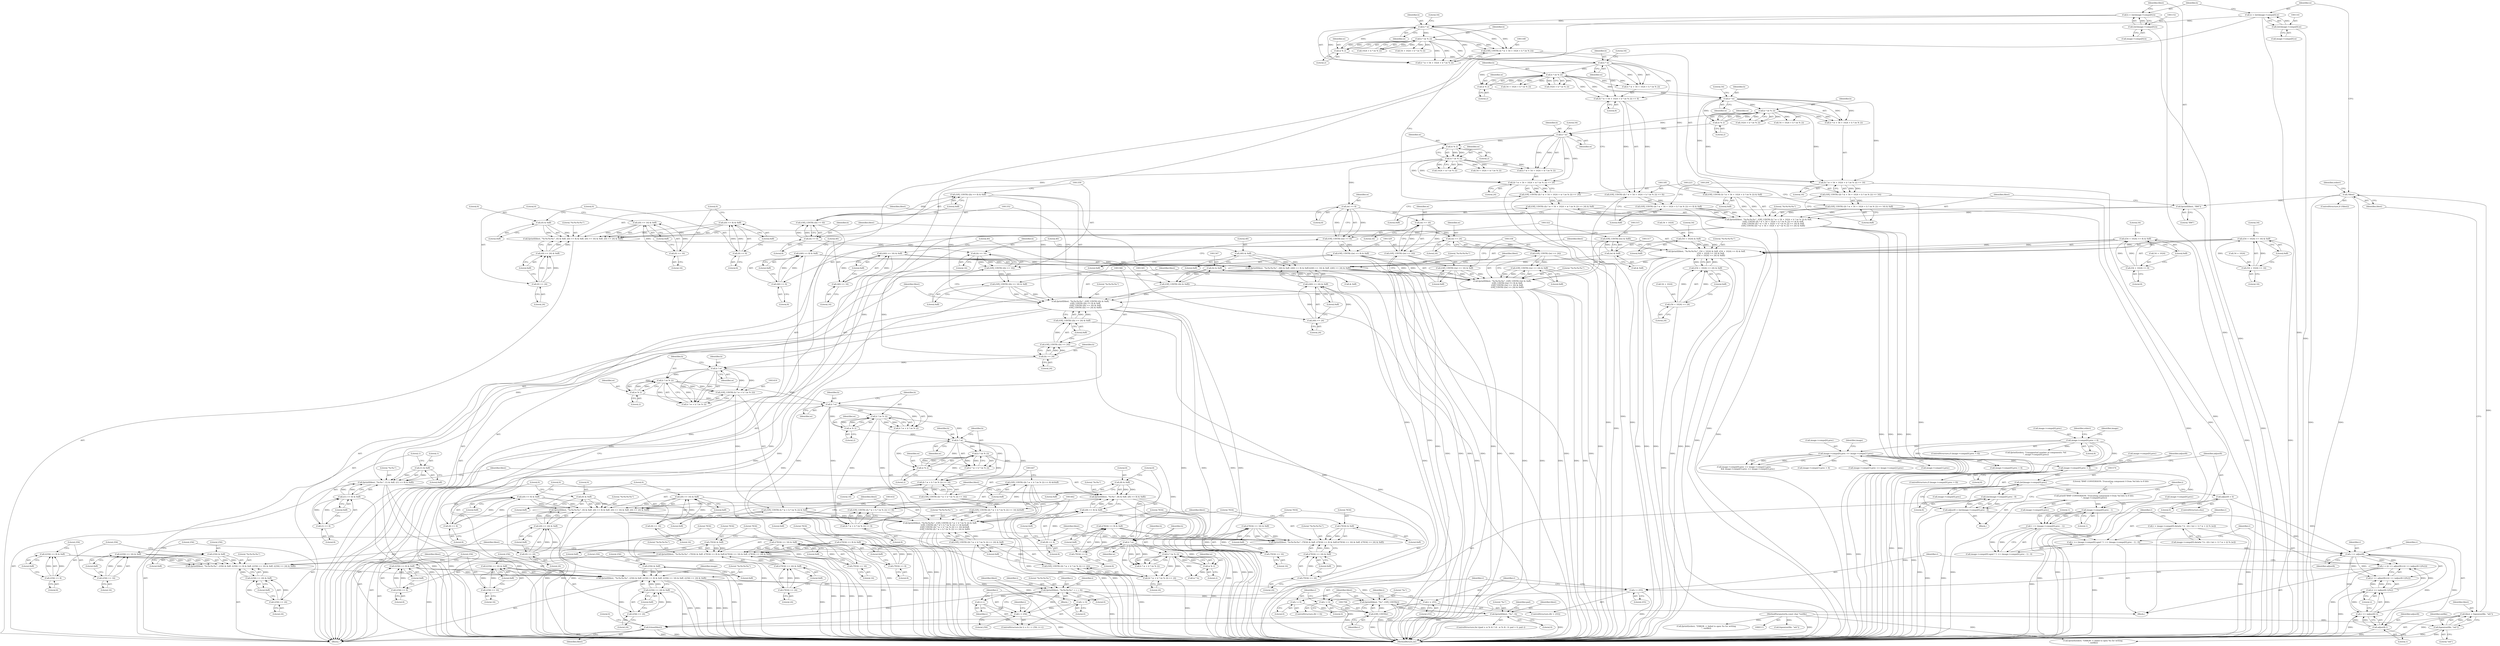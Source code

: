 digraph "0_openjpeg_15f081c89650dccee4aa4ae66f614c3fdb268767_3@API" {
"1001702" [label="(Call,fprintf(fdest, \"%c\", (OPJ_UINT8)r))"];
"1001606" [label="(Call,fprintf(fdest, \"%c%c%c%c\", i, i, i, 0))"];
"1001538" [label="(Call,fprintf(fdest, \"%c%c%c%c\", (256) & 0xff, ((256) >> 8) & 0xff, ((256) >> 16) & 0xff, ((256) >> 24) & 0xff))"];
"1001517" [label="(Call,fprintf(fdest, \"%c%c%c%c\", (256) & 0xff, ((256) >> 8) & 0xff, ((256) >> 16) & 0xff, ((256) >> 24) & 0xff))"];
"1001496" [label="(Call,fprintf(fdest, \"%c%c%c%c\", (7834) & 0xff, ((7834) >> 8) & 0xff,\t((7834) >> 16) & 0xff, ((7834) >> 24) & 0xff))"];
"1001475" [label="(Call,fprintf(fdest, \"%c%c%c%c\", (7834) & 0xff, ((7834) >> 8) & 0xff,\t((7834) >> 16) & 0xff, ((7834) >> 24) & 0xff))"];
"1001414" [label="(Call,fprintf(fdest, \"%c%c%c%c\", (OPJ_UINT8) (h * w + h * (w % 2)) & 0xff,\n                (OPJ_UINT8) ((h * w + h * (w % 2)) >> 8) &\t0xff,\n                (OPJ_UINT8) ((h * w + h * (w % 2)) >> 16) &\t0xff,\n                (OPJ_UINT8) ((h * w + h * (w % 2)) >> 24) & 0xff))"];
"1001393" [label="(Call,fprintf(fdest, \"%c%c%c%c\", (0) & 0xff, ((0) >> 8) & 0xff, ((0) >> 16) & 0xff, ((0) >> 24) & 0xff))"];
"1001382" [label="(Call,fprintf(fdest, \"%c%c\", (8) & 0xff, ((8) >> 8) & 0xff))"];
"1001371" [label="(Call,fprintf(fdest, \"%c%c\", (1) & 0xff, ((1) >> 8) & 0xff))"];
"1001341" [label="(Call,fprintf(fdest, \"%c%c%c%c\", (OPJ_UINT8) ((h) & 0xff),\n                (OPJ_UINT8) ((h) >> 8) & 0xff,\n                (OPJ_UINT8) ((h) >> 16) & 0xff,\n                (OPJ_UINT8) ((h) >> 24) & 0xff))"];
"1001311" [label="(Call,fprintf(fdest, \"%c%c%c%c\", (OPJ_UINT8) ((w) & 0xff),\n                (OPJ_UINT8) ((w) >> 8) & 0xff,\n                (OPJ_UINT8) ((w) >> 16) & 0xff,\n                (OPJ_UINT8) ((w) >> 24) & 0xff))"];
"1001290" [label="(Call,fprintf(fdest, \"%c%c%c%c\", (40) & 0xff, ((40) >> 8) & 0xff,\t((40) >> 16) & 0xff, ((40) >> 24) & 0xff))"];
"1001261" [label="(Call,fprintf(fdest, \"%c%c%c%c\", (54 + 1024) & 0xff, ((54 + 1024) >> 8) & 0xff,\n                ((54 + 1024) >> 16) & 0xff,\n                ((54 + 1024) >> 24) & 0xff))"];
"1001240" [label="(Call,fprintf(fdest, \"%c%c%c%c\", (0) & 0xff, ((0) >> 8) & 0xff, ((0) >> 16) & 0xff, ((0) >> 24) & 0xff))"];
"1001163" [label="(Call,fprintf(fdest, \"%c%c%c%c\", (OPJ_UINT8) (h * w + 54 + 1024 + h * (w % 2)) & 0xff,\n                (OPJ_UINT8) ((h * w + 54 + 1024 + h * (w % 2)) >> 8) & 0xff,\n                (OPJ_UINT8) ((h * w + 54 + 1024 + h * (w % 2)) >> 16) & 0xff,\n                (OPJ_UINT8) ((h * w + 54 + 1024 + w * (w % 2)) >> 24) & 0xff))"];
"1001160" [label="(Call,fprintf(fdest, \"BM\"))"];
"1001129" [label="(Call,!fdest)"];
"1001123" [label="(Call,fdest = fopen(outfile, \"wb\"))"];
"1001125" [label="(Call,fopen(outfile, \"wb\"))"];
"1000115" [label="(MethodParameterIn,const char *outfile)"];
"1001166" [label="(Call,(OPJ_UINT8) (h * w + 54 + 1024 + h * (w % 2)) & 0xff)"];
"1001167" [label="(Call,(OPJ_UINT8) (h * w + 54 + 1024 + h * (w % 2)))"];
"1001170" [label="(Call,h * w)"];
"1001149" [label="(Call,h = (int)image->comps[0].h)"];
"1001151" [label="(Call,(int)image->comps[0].h)"];
"1001138" [label="(Call,w = (int)image->comps[0].w)"];
"1001140" [label="(Call,(int)image->comps[0].w)"];
"1001177" [label="(Call,h * (w % 2))"];
"1001179" [label="(Call,w % 2)"];
"1001183" [label="(Call,(OPJ_UINT8) ((h * w + 54 + 1024 + h * (w % 2)) >> 8) & 0xff)"];
"1001184" [label="(Call,(OPJ_UINT8) ((h * w + 54 + 1024 + h * (w % 2)) >> 8))"];
"1001186" [label="(Call,(h * w + 54 + 1024 + h * (w % 2)) >> 8)"];
"1001188" [label="(Call,h * w)"];
"1001195" [label="(Call,h * (w % 2))"];
"1001197" [label="(Call,w % 2)"];
"1001202" [label="(Call,(OPJ_UINT8) ((h * w + 54 + 1024 + h * (w % 2)) >> 16) & 0xff)"];
"1001203" [label="(Call,(OPJ_UINT8) ((h * w + 54 + 1024 + h * (w % 2)) >> 16))"];
"1001205" [label="(Call,(h * w + 54 + 1024 + h * (w % 2)) >> 16)"];
"1001207" [label="(Call,h * w)"];
"1001214" [label="(Call,h * (w % 2))"];
"1001216" [label="(Call,w % 2)"];
"1001221" [label="(Call,(OPJ_UINT8) ((h * w + 54 + 1024 + w * (w % 2)) >> 24) & 0xff)"];
"1001222" [label="(Call,(OPJ_UINT8) ((h * w + 54 + 1024 + w * (w % 2)) >> 24))"];
"1001224" [label="(Call,(h * w + 54 + 1024 + w * (w % 2)) >> 24)"];
"1001226" [label="(Call,h * w)"];
"1001233" [label="(Call,w * (w % 2))"];
"1001235" [label="(Call,w % 2)"];
"1001243" [label="(Call,(0) & 0xff)"];
"1001246" [label="(Call,((0) >> 8) & 0xff)"];
"1001247" [label="(Call,(0) >> 8)"];
"1001251" [label="(Call,((0) >> 16) & 0xff)"];
"1001252" [label="(Call,(0) >> 16)"];
"1001256" [label="(Call,((0) >> 24) & 0xff)"];
"1001257" [label="(Call,(0) >> 24)"];
"1001264" [label="(Call,(54 + 1024) & 0xff)"];
"1001269" [label="(Call,((54 + 1024) >> 8) & 0xff)"];
"1001270" [label="(Call,(54 + 1024) >> 8)"];
"1001276" [label="(Call,((54 + 1024) >> 16) & 0xff)"];
"1001277" [label="(Call,(54 + 1024) >> 16)"];
"1001283" [label="(Call,((54 + 1024) >> 24) & 0xff)"];
"1001284" [label="(Call,(54 + 1024) >> 24)"];
"1001293" [label="(Call,(40) & 0xff)"];
"1001296" [label="(Call,((40) >> 8) & 0xff)"];
"1001297" [label="(Call,(40) >> 8)"];
"1001301" [label="(Call,((40) >> 16) & 0xff)"];
"1001302" [label="(Call,(40) >> 16)"];
"1001306" [label="(Call,((40) >> 24) & 0xff)"];
"1001307" [label="(Call,(40) >> 24)"];
"1001314" [label="(Call,(OPJ_UINT8) ((w) & 0xff))"];
"1001316" [label="(Call,(w) & 0xff)"];
"1001320" [label="(Call,(OPJ_UINT8) ((w) >> 8) & 0xff)"];
"1001321" [label="(Call,(OPJ_UINT8) ((w) >> 8))"];
"1001323" [label="(Call,(w) >> 8)"];
"1001327" [label="(Call,(OPJ_UINT8) ((w) >> 16) & 0xff)"];
"1001328" [label="(Call,(OPJ_UINT8) ((w) >> 16))"];
"1001330" [label="(Call,(w) >> 16)"];
"1001334" [label="(Call,(OPJ_UINT8) ((w) >> 24) & 0xff)"];
"1001335" [label="(Call,(OPJ_UINT8) ((w) >> 24))"];
"1001337" [label="(Call,(w) >> 24)"];
"1001344" [label="(Call,(OPJ_UINT8) ((h) & 0xff))"];
"1001346" [label="(Call,(h) & 0xff)"];
"1001350" [label="(Call,(OPJ_UINT8) ((h) >> 8) & 0xff)"];
"1001351" [label="(Call,(OPJ_UINT8) ((h) >> 8))"];
"1001353" [label="(Call,(h) >> 8)"];
"1001357" [label="(Call,(OPJ_UINT8) ((h) >> 16) & 0xff)"];
"1001358" [label="(Call,(OPJ_UINT8) ((h) >> 16))"];
"1001360" [label="(Call,(h) >> 16)"];
"1001364" [label="(Call,(OPJ_UINT8) ((h) >> 24) & 0xff)"];
"1001365" [label="(Call,(OPJ_UINT8) ((h) >> 24))"];
"1001367" [label="(Call,(h) >> 24)"];
"1001374" [label="(Call,(1) & 0xff)"];
"1001377" [label="(Call,((1) >> 8) & 0xff)"];
"1001378" [label="(Call,(1) >> 8)"];
"1001385" [label="(Call,(8) & 0xff)"];
"1001388" [label="(Call,((8) >> 8) & 0xff)"];
"1001389" [label="(Call,(8) >> 8)"];
"1001396" [label="(Call,(0) & 0xff)"];
"1001399" [label="(Call,((0) >> 8) & 0xff)"];
"1001400" [label="(Call,(0) >> 8)"];
"1001404" [label="(Call,((0) >> 16) & 0xff)"];
"1001405" [label="(Call,(0) >> 16)"];
"1001409" [label="(Call,((0) >> 24) & 0xff)"];
"1001410" [label="(Call,(0) >> 24)"];
"1001417" [label="(Call,(OPJ_UINT8) (h * w + h * (w % 2)) & 0xff)"];
"1001418" [label="(Call,(OPJ_UINT8) (h * w + h * (w % 2)))"];
"1001421" [label="(Call,h * w)"];
"1001424" [label="(Call,h * (w % 2))"];
"1001426" [label="(Call,w % 2)"];
"1001430" [label="(Call,(OPJ_UINT8) ((h * w + h * (w % 2)) >> 8) &\t0xff)"];
"1001431" [label="(Call,(OPJ_UINT8) ((h * w + h * (w % 2)) >> 8))"];
"1001433" [label="(Call,(h * w + h * (w % 2)) >> 8)"];
"1001435" [label="(Call,h * w)"];
"1001438" [label="(Call,h * (w % 2))"];
"1001440" [label="(Call,w % 2)"];
"1001445" [label="(Call,(OPJ_UINT8) ((h * w + h * (w % 2)) >> 16) &\t0xff)"];
"1001446" [label="(Call,(OPJ_UINT8) ((h * w + h * (w % 2)) >> 16))"];
"1001448" [label="(Call,(h * w + h * (w % 2)) >> 16)"];
"1001450" [label="(Call,h * w)"];
"1001453" [label="(Call,h * (w % 2))"];
"1001455" [label="(Call,w % 2)"];
"1001460" [label="(Call,(OPJ_UINT8) ((h * w + h * (w % 2)) >> 24) & 0xff)"];
"1001461" [label="(Call,(OPJ_UINT8) ((h * w + h * (w % 2)) >> 24))"];
"1001463" [label="(Call,(h * w + h * (w % 2)) >> 24)"];
"1001465" [label="(Call,h * w)"];
"1001468" [label="(Call,h * (w % 2))"];
"1001470" [label="(Call,w % 2)"];
"1001478" [label="(Call,(7834) & 0xff)"];
"1001481" [label="(Call,((7834) >> 8) & 0xff)"];
"1001482" [label="(Call,(7834) >> 8)"];
"1001486" [label="(Call,((7834) >> 16) & 0xff)"];
"1001487" [label="(Call,(7834) >> 16)"];
"1001491" [label="(Call,((7834) >> 24) & 0xff)"];
"1001492" [label="(Call,(7834) >> 24)"];
"1001499" [label="(Call,(7834) & 0xff)"];
"1001502" [label="(Call,((7834) >> 8) & 0xff)"];
"1001503" [label="(Call,(7834) >> 8)"];
"1001507" [label="(Call,((7834) >> 16) & 0xff)"];
"1001508" [label="(Call,(7834) >> 16)"];
"1001512" [label="(Call,((7834) >> 24) & 0xff)"];
"1001513" [label="(Call,(7834) >> 24)"];
"1001520" [label="(Call,(256) & 0xff)"];
"1001523" [label="(Call,((256) >> 8) & 0xff)"];
"1001524" [label="(Call,(256) >> 8)"];
"1001528" [label="(Call,((256) >> 16) & 0xff)"];
"1001529" [label="(Call,(256) >> 16)"];
"1001533" [label="(Call,((256) >> 24) & 0xff)"];
"1001534" [label="(Call,(256) >> 24)"];
"1001541" [label="(Call,(256) & 0xff)"];
"1001544" [label="(Call,((256) >> 8) & 0xff)"];
"1001545" [label="(Call,(256) >> 8)"];
"1001549" [label="(Call,((256) >> 16) & 0xff)"];
"1001550" [label="(Call,(256) >> 16)"];
"1001554" [label="(Call,((256) >> 24) & 0xff)"];
"1001555" [label="(Call,(256) >> 24)"];
"1001600" [label="(Call,i < 256)"];
"1001603" [label="(Call,i++)"];
"1001597" [label="(Call,i = 0)"];
"1001735" [label="(Call,fprintf(fdest, \"%c\", 0))"];
"1001702" [label="(Call,fprintf(fdest, \"%c\", (OPJ_UINT8)r))"];
"1001705" [label="(Call,(OPJ_UINT8)r)"];
"1001699" [label="(Call,r = 0)"];
"1001696" [label="(Call,r < 0)"];
"1001688" [label="(Call,r > 255)"];
"1001674" [label="(Call,r = ((r >> adjustR)+((r >> (adjustR-1))%2)))"];
"1001677" [label="(Call,r >> adjustR)"];
"1001652" [label="(Call,r += (image->comps[0].sgnd ? 1 << (image->comps[0].prec - 1) : 0))"];
"1001662" [label="(Call,1 << (image->comps[0].prec - 1))"];
"1001664" [label="(Call,image->comps[0].prec - 1)"];
"1001560" [label="(Call,image->comps[0].prec > 8)"];
"1000129" [label="(Call,image->comps[0].prec < 8)"];
"1000223" [label="(Call,image->comps[0].prec == image->comps[1].prec)"];
"1001583" [label="(Call,printf(\"BMP CONVERSION: Truncating component 0 from %d bits to 8 bits\n\", image->comps[0].prec))"];
"1001573" [label="(Call,(int)image->comps[0].prec)"];
"1001626" [label="(Call,r = image->comps[0].data[w * h - ((i) / (w) + 1) * w + (i) % (w)])"];
"1001683" [label="(Call,adjustR-1)"];
"1001593" [label="(Call,adjustR = 0)"];
"1001570" [label="(Call,adjustR = (int)image->comps[0].prec - 8)"];
"1001572" [label="(Call,(int)image->comps[0].prec - 8)"];
"1001680" [label="(Call,(r >> (adjustR-1))%2)"];
"1001681" [label="(Call,r >> (adjustR-1))"];
"1001691" [label="(Call,r = 255)"];
"1001739" [label="(Call,fclose(fdest))"];
"1001192" [label="(Literal,54)"];
"1001416" [label="(Literal,\"%c%c%c%c\")"];
"1001737" [label="(Literal,\"%c\")"];
"1001496" [label="(Call,fprintf(fdest, \"%c%c%c%c\", (7834) & 0xff, ((7834) >> 8) & 0xff,\t((7834) >> 16) & 0xff, ((7834) >> 24) & 0xff))"];
"1001124" [label="(Identifier,fdest)"];
"1001541" [label="(Call,(256) & 0xff)"];
"1001228" [label="(Identifier,w)"];
"1001125" [label="(Call,fopen(outfile, \"wb\"))"];
"1001583" [label="(Call,printf(\"BMP CONVERSION: Truncating component 0 from %d bits to 8 bits\n\", image->comps[0].prec))"];
"1001227" [label="(Identifier,h)"];
"1001212" [label="(Call,1024 + h * (w % 2))"];
"1001421" [label="(Call,h * w)"];
"1001550" [label="(Call,(256) >> 16)"];
"1001615" [label="(Identifier,i)"];
"1001524" [label="(Call,(256) >> 8)"];
"1001164" [label="(Identifier,fdest)"];
"1001169" [label="(Call,h * w + 54 + 1024 + h * (w % 2))"];
"1001253" [label="(Literal,0)"];
"1001663" [label="(Literal,1)"];
"1001293" [label="(Call,(40) & 0xff)"];
"1001497" [label="(Identifier,fdest)"];
"1001200" [label="(Literal,8)"];
"1001552" [label="(Literal,16)"];
"1001499" [label="(Call,(7834) & 0xff)"];
"1001367" [label="(Call,(h) >> 24)"];
"1001423" [label="(Identifier,w)"];
"1001545" [label="(Call,(256) >> 8)"];
"1001540" [label="(Literal,\"%c%c%c%c\")"];
"1001257" [label="(Call,(0) >> 24)"];
"1001425" [label="(Identifier,h)"];
"1001165" [label="(Literal,\"%c%c%c%c\")"];
"1001703" [label="(Identifier,fdest)"];
"1001687" [label="(ControlStructure,if(r > 255))"];
"1001292" [label="(Literal,\"%c%c%c%c\")"];
"1001274" [label="(Literal,8)"];
"1001695" [label="(ControlStructure,if(r < 0))"];
"1001339" [label="(Literal,24)"];
"1001434" [label="(Call,h * w + h * (w % 2))"];
"1001163" [label="(Call,fprintf(fdest, \"%c%c%c%c\", (OPJ_UINT8) (h * w + 54 + 1024 + h * (w % 2)) & 0xff,\n                (OPJ_UINT8) ((h * w + 54 + 1024 + h * (w % 2)) >> 8) & 0xff,\n                (OPJ_UINT8) ((h * w + 54 + 1024 + h * (w % 2)) >> 16) & 0xff,\n                (OPJ_UINT8) ((h * w + 54 + 1024 + w * (w % 2)) >> 24) & 0xff))"];
"1000256" [label="(Call,fopen(outfile, \"wb\"))"];
"1001467" [label="(Identifier,w)"];
"1001384" [label="(Literal,\"%c%c\")"];
"1001199" [label="(Literal,2)"];
"1001271" [label="(Call,54 + 1024)"];
"1001494" [label="(Literal,24)"];
"1001351" [label="(Call,(OPJ_UINT8) ((h) >> 8))"];
"1001203" [label="(Call,(OPJ_UINT8) ((h * w + 54 + 1024 + h * (w % 2)) >> 16))"];
"1001518" [label="(Identifier,fdest)"];
"1001478" [label="(Call,(7834) & 0xff)"];
"1000744" [label="(Call,image->comps[1].prec > 8)"];
"1001378" [label="(Call,(1) >> 8)"];
"1001314" [label="(Call,(OPJ_UINT8) ((w) & 0xff))"];
"1000238" [label="(Call,image->comps[1].prec == image->comps[2].prec)"];
"1000224" [label="(Call,image->comps[0].prec)"];
"1001202" [label="(Call,(OPJ_UINT8) ((h * w + 54 + 1024 + h * (w % 2)) >> 16) & 0xff)"];
"1001383" [label="(Identifier,fdest)"];
"1001335" [label="(Call,(OPJ_UINT8) ((w) >> 24))"];
"1001498" [label="(Literal,\"%c%c%c%c\")"];
"1001348" [label="(Call,& 0xff)"];
"1001153" [label="(Call,image->comps[0].h)"];
"1001431" [label="(Call,(OPJ_UINT8) ((h * w + h * (w % 2)) >> 8))"];
"1001245" [label="(Literal,0xff)"];
"1001196" [label="(Identifier,h)"];
"1000140" [label="(Identifier,stderr)"];
"1001297" [label="(Call,(40) >> 8)"];
"1001405" [label="(Call,(0) >> 16)"];
"1001481" [label="(Call,((7834) >> 8) & 0xff)"];
"1001285" [label="(Call,54 + 1024)"];
"1001128" [label="(ControlStructure,if (!fdest))"];
"1001350" [label="(Call,(OPJ_UINT8) ((h) >> 8) & 0xff)"];
"1001244" [label="(Literal,0)"];
"1001256" [label="(Call,((0) >> 24) & 0xff)"];
"1001426" [label="(Call,w % 2)"];
"1001664" [label="(Call,image->comps[0].prec - 1)"];
"1001624" [label="(Block,)"];
"1001500" [label="(Literal,7834)"];
"1001222" [label="(Call,(OPJ_UINT8) ((h * w + 54 + 1024 + w * (w % 2)) >> 24))"];
"1001275" [label="(Literal,0xff)"];
"1001537" [label="(Literal,0xff)"];
"1001360" [label="(Call,(h) >> 16)"];
"1001557" [label="(Literal,24)"];
"1001160" [label="(Call,fprintf(fdest, \"BM\"))"];
"1001183" [label="(Call,(OPJ_UINT8) ((h * w + 54 + 1024 + h * (w % 2)) >> 8) & 0xff)"];
"1001198" [label="(Identifier,w)"];
"1001259" [label="(Literal,24)"];
"1001413" [label="(Literal,0xff)"];
"1001474" [label="(Literal,0xff)"];
"1001402" [label="(Literal,8)"];
"1001265" [label="(Call,54 + 1024)"];
"1001133" [label="(Identifier,stderr)"];
"1001161" [label="(Identifier,fdest)"];
"1001377" [label="(Call,((1) >> 8) & 0xff)"];
"1001420" [label="(Call,h * w + h * (w % 2))"];
"1001140" [label="(Call,(int)image->comps[0].w)"];
"1001229" [label="(Call,54 + 1024 + w * (w % 2))"];
"1001288" [label="(Literal,24)"];
"1001251" [label="(Call,((0) >> 16) & 0xff)"];
"1001358" [label="(Call,(OPJ_UINT8) ((h) >> 16))"];
"1001209" [label="(Identifier,w)"];
"1001514" [label="(Literal,7834)"];
"1001515" [label="(Literal,24)"];
"1001493" [label="(Literal,7834)"];
"1001554" [label="(Call,((256) >> 24) & 0xff)"];
"1001231" [label="(Call,1024 + w * (w % 2))"];
"1001289" [label="(Literal,0xff)"];
"1001219" [label="(Literal,16)"];
"1001507" [label="(Call,((7834) >> 16) & 0xff)"];
"1001395" [label="(Literal,\"%c%c%c%c\")"];
"1001386" [label="(Literal,8)"];
"1001717" [label="(ControlStructure,for ((pad = w % 4) ? (4 - w % 4) : 0; pad > 0; pad--))"];
"1001652" [label="(Call,r += (image->comps[0].sgnd ? 1 << (image->comps[0].prec - 1) : 0))"];
"1001561" [label="(Call,image->comps[0].prec)"];
"1001182" [label="(Literal,0xff)"];
"1001283" [label="(Call,((54 + 1024) >> 24) & 0xff)"];
"1001452" [label="(Identifier,w)"];
"1001270" [label="(Call,(54 + 1024) >> 8)"];
"1001248" [label="(Literal,0)"];
"1001502" [label="(Call,((7834) >> 8) & 0xff)"];
"1001429" [label="(Literal,0xff)"];
"1001341" [label="(Call,fprintf(fdest, \"%c%c%c%c\", (OPJ_UINT8) ((h) & 0xff),\n                (OPJ_UINT8) ((h) >> 8) & 0xff,\n                (OPJ_UINT8) ((h) >> 16) & 0xff,\n                (OPJ_UINT8) ((h) >> 24) & 0xff))"];
"1001323" [label="(Call,(w) >> 8)"];
"1001539" [label="(Identifier,fdest)"];
"1001449" [label="(Call,h * w + h * (w % 2))"];
"1001455" [label="(Call,w % 2)"];
"1001681" [label="(Call,r >> (adjustR-1))"];
"1001407" [label="(Literal,16)"];
"1001252" [label="(Call,(0) >> 16)"];
"1001412" [label="(Literal,24)"];
"1001739" [label="(Call,fclose(fdest))"];
"1001484" [label="(Literal,8)"];
"1001342" [label="(Identifier,fdest)"];
"1001371" [label="(Call,fprintf(fdest, \"%c%c\", (1) & 0xff, ((1) >> 8) & 0xff))"];
"1001142" [label="(Call,image->comps[0].w)"];
"1001488" [label="(Literal,7834)"];
"1001290" [label="(Call,fprintf(fdest, \"%c%c%c%c\", (40) & 0xff, ((40) >> 8) & 0xff,\t((40) >> 16) & 0xff, ((40) >> 24) & 0xff))"];
"1001380" [label="(Literal,8)"];
"1001181" [label="(Literal,2)"];
"1001308" [label="(Literal,40)"];
"1001558" [label="(Literal,0xff)"];
"1000137" [label="(Literal,8)"];
"1001684" [label="(Identifier,adjustR)"];
"1001712" [label="(Identifier,i)"];
"1001534" [label="(Call,(256) >> 24)"];
"1000128" [label="(ControlStructure,if (image->comps[0].prec < 8))"];
"1001241" [label="(Identifier,fdest)"];
"1001325" [label="(Literal,8)"];
"1001437" [label="(Identifier,w)"];
"1001573" [label="(Call,(int)image->comps[0].prec)"];
"1001602" [label="(Literal,256)"];
"1001368" [label="(Identifier,h)"];
"1001415" [label="(Identifier,fdest)"];
"1000139" [label="(Call,fprintf(stderr, \"Unsupported number of components: %d\n\", image->comps[0].prec))"];
"1001340" [label="(Literal,0xff)"];
"1001682" [label="(Identifier,r)"];
"1001238" [label="(Literal,24)"];
"1001512" [label="(Call,((7834) >> 24) & 0xff)"];
"1001387" [label="(Literal,0xff)"];
"1001470" [label="(Call,w % 2)"];
"1001490" [label="(Literal,0xff)"];
"1001149" [label="(Call,h = (int)image->comps[0].h)"];
"1001130" [label="(Identifier,fdest)"];
"1001175" [label="(Call,1024 + h * (w % 2))"];
"1001522" [label="(Literal,0xff)"];
"1001263" [label="(Literal,\"%c%c%c%c\")"];
"1001533" [label="(Call,((256) >> 24) & 0xff)"];
"1001320" [label="(Call,(OPJ_UINT8) ((w) >> 8) & 0xff)"];
"1001743" [label="(MethodReturn,int)"];
"1001406" [label="(Literal,0)"];
"1001363" [label="(Literal,0xff)"];
"1001606" [label="(Call,fprintf(fdest, \"%c%c%c%c\", i, i, i, 0))"];
"1001582" [label="(Literal,8)"];
"1001495" [label="(Literal,0xff)"];
"1001608" [label="(Literal,\"%c%c%c%c\")"];
"1001491" [label="(Call,((7834) >> 24) & 0xff)"];
"1001520" [label="(Call,(256) & 0xff)"];
"1001365" [label="(Call,(OPJ_UINT8) ((h) >> 24))"];
"1001201" [label="(Literal,0xff)"];
"1001433" [label="(Call,(h * w + h * (w % 2)) >> 8)"];
"1001357" [label="(Call,(OPJ_UINT8) ((h) >> 16) & 0xff)"];
"1001693" [label="(Literal,255)"];
"1000222" [label="(Call,image->comps[0].prec == image->comps[1].prec\n            && image->comps[1].prec == image->comps[2].prec)"];
"1000231" [label="(Call,image->comps[1].prec)"];
"1001328" [label="(Call,(OPJ_UINT8) ((w) >> 16))"];
"1001424" [label="(Call,h * (w % 2))"];
"1001132" [label="(Call,fprintf(stderr, \"ERROR -> failed to open %s for writing\n\", outfile))"];
"1001546" [label="(Literal,256)"];
"1001571" [label="(Identifier,adjustR)"];
"1001485" [label="(Literal,0xff)"];
"1001398" [label="(Literal,0xff)"];
"1001127" [label="(Literal,\"wb\")"];
"1001393" [label="(Call,fprintf(fdest, \"%c%c%c%c\", (0) & 0xff, ((0) >> 8) & 0xff, ((0) >> 16) & 0xff, ((0) >> 24) & 0xff))"];
"1001191" [label="(Call,54 + 1024 + h * (w % 2))"];
"1001418" [label="(Call,(OPJ_UINT8) (h * w + h * (w % 2)))"];
"1001742" [label="(Literal,0)"];
"1001301" [label="(Call,((40) >> 16) & 0xff)"];
"1001549" [label="(Call,((256) >> 16) & 0xff)"];
"1001211" [label="(Literal,54)"];
"1001674" [label="(Call,r = ((r >> adjustR)+((r >> (adjustR-1))%2)))"];
"1001477" [label="(Literal,\"%c%c%c%c\")"];
"1001535" [label="(Literal,256)"];
"1001215" [label="(Identifier,h)"];
"1001225" [label="(Call,h * w + 54 + 1024 + w * (w % 2))"];
"1001311" [label="(Call,fprintf(fdest, \"%c%c%c%c\", (OPJ_UINT8) ((w) & 0xff),\n                (OPJ_UINT8) ((w) >> 8) & 0xff,\n                (OPJ_UINT8) ((w) >> 16) & 0xff,\n                (OPJ_UINT8) ((w) >> 24) & 0xff))"];
"1001390" [label="(Literal,8)"];
"1001382" [label="(Call,fprintf(fdest, \"%c%c\", (8) & 0xff, ((8) >> 8) & 0xff))"];
"1000129" [label="(Call,image->comps[0].prec < 8)"];
"1001439" [label="(Identifier,h)"];
"1001450" [label="(Call,h * w)"];
"1001376" [label="(Literal,0xff)"];
"1001686" [label="(Literal,2)"];
"1001422" [label="(Identifier,h)"];
"1001530" [label="(Literal,256)"];
"1000155" [label="(Identifier,image)"];
"1001508" [label="(Call,(7834) >> 16)"];
"1001210" [label="(Call,54 + 1024 + h * (w % 2))"];
"1001356" [label="(Literal,0xff)"];
"1001475" [label="(Call,fprintf(fdest, \"%c%c%c%c\", (7834) & 0xff, ((7834) >> 8) & 0xff,\t((7834) >> 16) & 0xff, ((7834) >> 24) & 0xff))"];
"1001372" [label="(Identifier,fdest)"];
"1001600" [label="(Call,i < 256)"];
"1001246" [label="(Call,((0) >> 8) & 0xff)"];
"1001698" [label="(Literal,0)"];
"1001611" [label="(Identifier,i)"];
"1001206" [label="(Call,h * w + 54 + 1024 + h * (w % 2))"];
"1001599" [label="(Literal,0)"];
"1001122" [label="(Block,)"];
"1001662" [label="(Call,1 << (image->comps[0].prec - 1))"];
"1001385" [label="(Call,(8) & 0xff)"];
"1000707" [label="(Call,image->comps[0].prec > 8)"];
"1001381" [label="(Literal,0xff)"];
"1001332" [label="(Literal,16)"];
"1001190" [label="(Identifier,w)"];
"1001338" [label="(Identifier,w)"];
"1001236" [label="(Identifier,w)"];
"1001697" [label="(Identifier,r)"];
"1001337" [label="(Call,(w) >> 24)"];
"1001331" [label="(Identifier,w)"];
"1001234" [label="(Identifier,w)"];
"1001295" [label="(Literal,0xff)"];
"1001258" [label="(Literal,0)"];
"1001126" [label="(Identifier,outfile)"];
"1001688" [label="(Call,r > 255)"];
"1001408" [label="(Literal,0xff)"];
"1001604" [label="(Identifier,i)"];
"1001216" [label="(Call,w % 2)"];
"1001598" [label="(Identifier,i)"];
"1001476" [label="(Identifier,fdest)"];
"1001585" [label="(Call,image->comps[0].prec)"];
"1001260" [label="(Literal,0xff)"];
"1001487" [label="(Call,(7834) >> 16)"];
"1001603" [label="(Call,i++)"];
"1001276" [label="(Call,((54 + 1024) >> 16) & 0xff)"];
"1001596" [label="(ControlStructure,for (i = 0; i < 256; i++))"];
"1001456" [label="(Identifier,w)"];
"1001735" [label="(Call,fprintf(fdest, \"%c\", 0))"];
"1001391" [label="(Literal,8)"];
"1001691" [label="(Call,r = 255)"];
"1001555" [label="(Call,(256) >> 24)"];
"1001330" [label="(Call,(w) >> 16)"];
"1001597" [label="(Call,i = 0)"];
"1001473" [label="(Literal,24)"];
"1001594" [label="(Identifier,adjustR)"];
"1001442" [label="(Literal,2)"];
"1001302" [label="(Call,(40) >> 16)"];
"1001247" [label="(Call,(0) >> 8)"];
"1001503" [label="(Call,(7834) >> 8)"];
"1001685" [label="(Literal,1)"];
"1001543" [label="(Literal,0xff)"];
"1001226" [label="(Call,h * w)"];
"1001696" [label="(Call,r < 0)"];
"1001264" [label="(Call,(54 + 1024) & 0xff)"];
"1001472" [label="(Literal,2)"];
"1001458" [label="(Literal,16)"];
"1001538" [label="(Call,fprintf(fdest, \"%c%c%c%c\", (256) & 0xff, ((256) >> 8) & 0xff, ((256) >> 16) & 0xff, ((256) >> 24) & 0xff))"];
"1001463" [label="(Call,(h * w + h * (w % 2)) >> 24)"];
"1001609" [label="(Identifier,i)"];
"1001430" [label="(Call,(OPJ_UINT8) ((h * w + h * (w % 2)) >> 8) &\t0xff)"];
"1001680" [label="(Call,(r >> (adjustR-1))%2)"];
"1001370" [label="(Literal,0xff)"];
"1001303" [label="(Literal,40)"];
"1001654" [label="(Call,image->comps[0].sgnd ? 1 << (image->comps[0].prec - 1) : 0)"];
"1001411" [label="(Literal,0)"];
"1001343" [label="(Literal,\"%c%c%c%c\")"];
"1001278" [label="(Call,54 + 1024)"];
"1001489" [label="(Literal,16)"];
"1001240" [label="(Call,fprintf(fdest, \"%c%c%c%c\", (0) & 0xff, ((0) >> 8) & 0xff, ((0) >> 16) & 0xff, ((0) >> 24) & 0xff))"];
"1001268" [label="(Literal,0xff)"];
"1001166" [label="(Call,(OPJ_UINT8) (h * w + 54 + 1024 + h * (w % 2)) & 0xff)"];
"1001479" [label="(Literal,7834)"];
"1001701" [label="(Literal,0)"];
"1001575" [label="(Call,image->comps[0].prec)"];
"1001548" [label="(Literal,0xff)"];
"1001195" [label="(Call,h * (w % 2))"];
"1001299" [label="(Literal,8)"];
"1001346" [label="(Call,(h) & 0xff)"];
"1001513" [label="(Call,(7834) >> 24)"];
"1001521" [label="(Literal,256)"];
"1001217" [label="(Identifier,w)"];
"1001457" [label="(Literal,2)"];
"1001207" [label="(Call,h * w)"];
"1001702" [label="(Call,fprintf(fdest, \"%c\", (OPJ_UINT8)r))"];
"1001628" [label="(Call,image->comps[0].data[w * h - ((i) / (w) + 1) * w + (i) % (w)])"];
"1001139" [label="(Identifier,w)"];
"1001525" [label="(Literal,256)"];
"1001326" [label="(Literal,0xff)"];
"1001460" [label="(Call,(OPJ_UINT8) ((h * w + h * (w % 2)) >> 24) & 0xff)"];
"1001401" [label="(Literal,0)"];
"1001242" [label="(Literal,\"%c%c%c%c\")"];
"1001509" [label="(Literal,7834)"];
"1001403" [label="(Literal,0xff)"];
"1001300" [label="(Literal,0xff)"];
"1001344" [label="(Call,(OPJ_UINT8) ((h) & 0xff))"];
"1001519" [label="(Literal,\"%c%c%c%c\")"];
"1001626" [label="(Call,r = image->comps[0].data[w * h - ((i) / (w) + 1) * w + (i) % (w)])"];
"1001392" [label="(Literal,0xff)"];
"1001532" [label="(Literal,0xff)"];
"1001705" [label="(Call,(OPJ_UINT8)r)"];
"1001189" [label="(Identifier,h)"];
"1001676" [label="(Call,(r >> adjustR)+((r >> (adjustR-1))%2))"];
"1001186" [label="(Call,(h * w + 54 + 1024 + h * (w % 2)) >> 8)"];
"1001436" [label="(Identifier,h)"];
"1001305" [label="(Literal,0xff)"];
"1001506" [label="(Literal,0xff)"];
"1001277" [label="(Call,(54 + 1024) >> 16)"];
"1001689" [label="(Identifier,r)"];
"1001570" [label="(Call,adjustR = (int)image->comps[0].prec - 8)"];
"1001353" [label="(Call,(h) >> 8)"];
"1001324" [label="(Identifier,w)"];
"1001309" [label="(Literal,24)"];
"1001177" [label="(Call,h * (w % 2))"];
"1001369" [label="(Literal,24)"];
"1001526" [label="(Literal,8)"];
"1001569" [label="(Block,)"];
"1001414" [label="(Call,fprintf(fdest, \"%c%c%c%c\", (OPJ_UINT8) (h * w + h * (w % 2)) & 0xff,\n                (OPJ_UINT8) ((h * w + h * (w % 2)) >> 8) &\t0xff,\n                (OPJ_UINT8) ((h * w + h * (w % 2)) >> 16) &\t0xff,\n                (OPJ_UINT8) ((h * w + h * (w % 2)) >> 24) & 0xff))"];
"1001334" [label="(Call,(OPJ_UINT8) ((w) >> 24) & 0xff)"];
"1001239" [label="(Literal,0xff)"];
"1001440" [label="(Call,w % 2)"];
"1001505" [label="(Literal,8)"];
"1001699" [label="(Call,r = 0)"];
"1001653" [label="(Identifier,r)"];
"1001409" [label="(Call,((0) >> 24) & 0xff)"];
"1000242" [label="(Identifier,image)"];
"1001167" [label="(Call,(OPJ_UINT8) (h * w + 54 + 1024 + h * (w % 2)))"];
"1001230" [label="(Literal,54)"];
"1001435" [label="(Call,h * w)"];
"1001683" [label="(Call,adjustR-1)"];
"1001544" [label="(Call,((256) >> 8) & 0xff)"];
"1001672" [label="(Literal,1)"];
"1001461" [label="(Call,(OPJ_UINT8) ((h * w + h * (w % 2)) >> 24))"];
"1001218" [label="(Literal,2)"];
"1001595" [label="(Literal,0)"];
"1001373" [label="(Literal,\"%c%c\")"];
"1001333" [label="(Literal,0xff)"];
"1001151" [label="(Call,(int)image->comps[0].h)"];
"1001312" [label="(Identifier,fdest)"];
"1001444" [label="(Literal,0xff)"];
"1001172" [label="(Identifier,w)"];
"1001399" [label="(Call,((0) >> 8) & 0xff)"];
"1001547" [label="(Literal,8)"];
"1001284" [label="(Call,(54 + 1024) >> 24)"];
"1001417" [label="(Call,(OPJ_UINT8) (h * w + h * (w % 2)) & 0xff)"];
"1001379" [label="(Literal,1)"];
"1001471" [label="(Identifier,w)"];
"1001465" [label="(Call,h * w)"];
"1001700" [label="(Identifier,r)"];
"1001734" [label="(Identifier,pad)"];
"1001261" [label="(Call,fprintf(fdest, \"%c%c%c%c\", (54 + 1024) & 0xff, ((54 + 1024) >> 8) & 0xff,\n                ((54 + 1024) >> 16) & 0xff,\n                ((54 + 1024) >> 24) & 0xff))"];
"1001584" [label="(Literal,\"BMP CONVERSION: Truncating component 0 from %d bits to 8 bits\n\")"];
"1001564" [label="(Identifier,image)"];
"1001187" [label="(Call,h * w + 54 + 1024 + h * (w % 2))"];
"1001272" [label="(Literal,54)"];
"1001281" [label="(Literal,16)"];
"1001675" [label="(Identifier,r)"];
"1001269" [label="(Call,((54 + 1024) >> 8) & 0xff)"];
"1001129" [label="(Call,!fdest)"];
"1001170" [label="(Call,h * w)"];
"1001214" [label="(Call,h * (w % 2))"];
"1001262" [label="(Identifier,fdest)"];
"1001410" [label="(Call,(0) >> 24)"];
"1001690" [label="(Literal,255)"];
"1001551" [label="(Literal,256)"];
"1001568" [label="(Literal,8)"];
"1001374" [label="(Call,(1) & 0xff)"];
"1001174" [label="(Literal,54)"];
"1001443" [label="(Literal,8)"];
"1001511" [label="(Literal,0xff)"];
"1001559" [label="(ControlStructure,if (image->comps[0].prec > 8))"];
"1001354" [label="(Identifier,h)"];
"1001235" [label="(Call,w % 2)"];
"1001394" [label="(Identifier,fdest)"];
"1001179" [label="(Call,w % 2)"];
"1001188" [label="(Call,h * w)"];
"1001560" [label="(Call,image->comps[0].prec > 8)"];
"1001364" [label="(Call,(OPJ_UINT8) ((h) >> 24) & 0xff)"];
"1001517" [label="(Call,fprintf(fdest, \"%c%c%c%c\", (256) & 0xff, ((256) >> 8) & 0xff, ((256) >> 16) & 0xff, ((256) >> 24) & 0xff))"];
"1001243" [label="(Call,(0) & 0xff)"];
"1001220" [label="(Literal,0xff)"];
"1001355" [label="(Literal,8)"];
"1001528" [label="(Call,((256) >> 16) & 0xff)"];
"1001180" [label="(Identifier,w)"];
"1001138" [label="(Call,w = (int)image->comps[0].w)"];
"1001389" [label="(Call,(8) >> 8)"];
"1001466" [label="(Identifier,h)"];
"1001464" [label="(Call,h * w + h * (w % 2))"];
"1001313" [label="(Literal,\"%c%c%c%c\")"];
"1001451" [label="(Identifier,h)"];
"1001397" [label="(Literal,0)"];
"1001527" [label="(Literal,0xff)"];
"1001692" [label="(Identifier,r)"];
"1001362" [label="(Literal,16)"];
"1001572" [label="(Call,(int)image->comps[0].prec - 8)"];
"1001306" [label="(Call,((40) >> 24) & 0xff)"];
"1001446" [label="(Call,(OPJ_UINT8) ((h * w + h * (w % 2)) >> 16))"];
"1001254" [label="(Literal,16)"];
"1001454" [label="(Identifier,h)"];
"1001296" [label="(Call,((40) >> 8) & 0xff)"];
"1001536" [label="(Literal,24)"];
"1001173" [label="(Call,54 + 1024 + h * (w % 2))"];
"1001704" [label="(Literal,\"%c\")"];
"1001307" [label="(Call,(40) >> 24)"];
"1001553" [label="(Literal,0xff)"];
"1001601" [label="(Identifier,i)"];
"1001396" [label="(Call,(0) & 0xff)"];
"1001294" [label="(Literal,40)"];
"1001286" [label="(Literal,54)"];
"1001738" [label="(Literal,0)"];
"1001249" [label="(Literal,8)"];
"1001483" [label="(Literal,7834)"];
"1001529" [label="(Call,(256) >> 16)"];
"1001282" [label="(Literal,0xff)"];
"1001482" [label="(Call,(7834) >> 8)"];
"1001184" [label="(Call,(OPJ_UINT8) ((h * w + 54 + 1024 + h * (w % 2)) >> 8))"];
"1001679" [label="(Identifier,adjustR)"];
"1001221" [label="(Call,(OPJ_UINT8) ((h * w + 54 + 1024 + w * (w % 2)) >> 24) & 0xff)"];
"1001678" [label="(Identifier,r)"];
"1000130" [label="(Call,image->comps[0].prec)"];
"1001291" [label="(Identifier,fdest)"];
"1001448" [label="(Call,(h * w + h * (w % 2)) >> 16)"];
"1001255" [label="(Literal,0xff)"];
"1000115" [label="(MethodParameterIn,const char *outfile)"];
"1001162" [label="(Literal,\"BM\")"];
"1001427" [label="(Identifier,w)"];
"1001237" [label="(Literal,2)"];
"1001318" [label="(Call,& 0xff)"];
"1001178" [label="(Identifier,h)"];
"1001321" [label="(Call,(OPJ_UINT8) ((w) >> 8))"];
"1001492" [label="(Call,(7834) >> 24)"];
"1001556" [label="(Literal,256)"];
"1001593" [label="(Call,adjustR = 0)"];
"1001438" [label="(Call,h * (w % 2))"];
"1000263" [label="(Call,fprintf(stderr, \"ERROR -> failed to open %s for writing\n\", outfile))"];
"1001388" [label="(Call,((8) >> 8) & 0xff)"];
"1001531" [label="(Literal,16)"];
"1001501" [label="(Literal,0xff)"];
"1001542" [label="(Literal,256)"];
"1001459" [label="(Literal,0xff)"];
"1001677" [label="(Call,r >> adjustR)"];
"1001171" [label="(Identifier,h)"];
"1001619" [label="(Call,w * h)"];
"1001605" [label="(Block,)"];
"1001453" [label="(Call,h * (w % 2))"];
"1001428" [label="(Literal,2)"];
"1001375" [label="(Literal,1)"];
"1001469" [label="(Identifier,h)"];
"1001224" [label="(Call,(h * w + 54 + 1024 + w * (w % 2)) >> 24)"];
"1001480" [label="(Literal,0xff)"];
"1001310" [label="(Literal,0xff)"];
"1001468" [label="(Call,h * (w % 2))"];
"1001736" [label="(Identifier,fdest)"];
"1001627" [label="(Identifier,r)"];
"1001504" [label="(Literal,7834)"];
"1001607" [label="(Identifier,fdest)"];
"1001400" [label="(Call,(0) >> 8)"];
"1001250" [label="(Literal,0xff)"];
"1001510" [label="(Literal,16)"];
"1001197" [label="(Call,w % 2)"];
"1000223" [label="(Call,image->comps[0].prec == image->comps[1].prec)"];
"1001279" [label="(Literal,54)"];
"1001610" [label="(Identifier,i)"];
"1001150" [label="(Identifier,h)"];
"1001441" [label="(Identifier,w)"];
"1001740" [label="(Identifier,fdest)"];
"1001665" [label="(Call,image->comps[0].prec)"];
"1001523" [label="(Call,((256) >> 8) & 0xff)"];
"1001298" [label="(Literal,40)"];
"1001304" [label="(Literal,16)"];
"1001361" [label="(Identifier,h)"];
"1001707" [label="(Identifier,r)"];
"1001592" [label="(ControlStructure,else)"];
"1001612" [label="(Literal,0)"];
"1001516" [label="(Literal,0xff)"];
"1001208" [label="(Identifier,h)"];
"1001327" [label="(Call,(OPJ_UINT8) ((w) >> 16) & 0xff)"];
"1001316" [label="(Call,(w) & 0xff)"];
"1001445" [label="(Call,(OPJ_UINT8) ((h * w + h * (w % 2)) >> 16) &\t0xff)"];
"1001193" [label="(Call,1024 + h * (w % 2))"];
"1001123" [label="(Call,fdest = fopen(outfile, \"wb\"))"];
"1001205" [label="(Call,(h * w + 54 + 1024 + h * (w % 2)) >> 16)"];
"1001233" [label="(Call,w * (w % 2))"];
"1001404" [label="(Call,((0) >> 16) & 0xff)"];
"1001486" [label="(Call,((7834) >> 16) & 0xff)"];
"1001702" -> "1001624"  [label="AST: "];
"1001702" -> "1001705"  [label="CFG: "];
"1001703" -> "1001702"  [label="AST: "];
"1001704" -> "1001702"  [label="AST: "];
"1001705" -> "1001702"  [label="AST: "];
"1001712" -> "1001702"  [label="CFG: "];
"1001702" -> "1001743"  [label="DDG: "];
"1001702" -> "1001743"  [label="DDG: "];
"1001606" -> "1001702"  [label="DDG: "];
"1001538" -> "1001702"  [label="DDG: "];
"1001735" -> "1001702"  [label="DDG: "];
"1001705" -> "1001702"  [label="DDG: "];
"1001702" -> "1001735"  [label="DDG: "];
"1001702" -> "1001739"  [label="DDG: "];
"1001606" -> "1001605"  [label="AST: "];
"1001606" -> "1001612"  [label="CFG: "];
"1001607" -> "1001606"  [label="AST: "];
"1001608" -> "1001606"  [label="AST: "];
"1001609" -> "1001606"  [label="AST: "];
"1001610" -> "1001606"  [label="AST: "];
"1001611" -> "1001606"  [label="AST: "];
"1001612" -> "1001606"  [label="AST: "];
"1001604" -> "1001606"  [label="CFG: "];
"1001606" -> "1001743"  [label="DDG: "];
"1001606" -> "1001603"  [label="DDG: "];
"1001538" -> "1001606"  [label="DDG: "];
"1001600" -> "1001606"  [label="DDG: "];
"1001606" -> "1001739"  [label="DDG: "];
"1001538" -> "1001122"  [label="AST: "];
"1001538" -> "1001554"  [label="CFG: "];
"1001539" -> "1001538"  [label="AST: "];
"1001540" -> "1001538"  [label="AST: "];
"1001541" -> "1001538"  [label="AST: "];
"1001544" -> "1001538"  [label="AST: "];
"1001549" -> "1001538"  [label="AST: "];
"1001554" -> "1001538"  [label="AST: "];
"1001564" -> "1001538"  [label="CFG: "];
"1001538" -> "1001743"  [label="DDG: "];
"1001538" -> "1001743"  [label="DDG: "];
"1001538" -> "1001743"  [label="DDG: "];
"1001538" -> "1001743"  [label="DDG: "];
"1001538" -> "1001743"  [label="DDG: "];
"1001517" -> "1001538"  [label="DDG: "];
"1001541" -> "1001538"  [label="DDG: "];
"1001541" -> "1001538"  [label="DDG: "];
"1001544" -> "1001538"  [label="DDG: "];
"1001544" -> "1001538"  [label="DDG: "];
"1001549" -> "1001538"  [label="DDG: "];
"1001549" -> "1001538"  [label="DDG: "];
"1001554" -> "1001538"  [label="DDG: "];
"1001554" -> "1001538"  [label="DDG: "];
"1001538" -> "1001739"  [label="DDG: "];
"1001517" -> "1001122"  [label="AST: "];
"1001517" -> "1001533"  [label="CFG: "];
"1001518" -> "1001517"  [label="AST: "];
"1001519" -> "1001517"  [label="AST: "];
"1001520" -> "1001517"  [label="AST: "];
"1001523" -> "1001517"  [label="AST: "];
"1001528" -> "1001517"  [label="AST: "];
"1001533" -> "1001517"  [label="AST: "];
"1001539" -> "1001517"  [label="CFG: "];
"1001496" -> "1001517"  [label="DDG: "];
"1001520" -> "1001517"  [label="DDG: "];
"1001520" -> "1001517"  [label="DDG: "];
"1001523" -> "1001517"  [label="DDG: "];
"1001523" -> "1001517"  [label="DDG: "];
"1001528" -> "1001517"  [label="DDG: "];
"1001528" -> "1001517"  [label="DDG: "];
"1001533" -> "1001517"  [label="DDG: "];
"1001533" -> "1001517"  [label="DDG: "];
"1001496" -> "1001122"  [label="AST: "];
"1001496" -> "1001512"  [label="CFG: "];
"1001497" -> "1001496"  [label="AST: "];
"1001498" -> "1001496"  [label="AST: "];
"1001499" -> "1001496"  [label="AST: "];
"1001502" -> "1001496"  [label="AST: "];
"1001507" -> "1001496"  [label="AST: "];
"1001512" -> "1001496"  [label="AST: "];
"1001518" -> "1001496"  [label="CFG: "];
"1001496" -> "1001743"  [label="DDG: "];
"1001496" -> "1001743"  [label="DDG: "];
"1001496" -> "1001743"  [label="DDG: "];
"1001496" -> "1001743"  [label="DDG: "];
"1001496" -> "1001743"  [label="DDG: "];
"1001475" -> "1001496"  [label="DDG: "];
"1001499" -> "1001496"  [label="DDG: "];
"1001499" -> "1001496"  [label="DDG: "];
"1001502" -> "1001496"  [label="DDG: "];
"1001502" -> "1001496"  [label="DDG: "];
"1001507" -> "1001496"  [label="DDG: "];
"1001507" -> "1001496"  [label="DDG: "];
"1001512" -> "1001496"  [label="DDG: "];
"1001512" -> "1001496"  [label="DDG: "];
"1001475" -> "1001122"  [label="AST: "];
"1001475" -> "1001491"  [label="CFG: "];
"1001476" -> "1001475"  [label="AST: "];
"1001477" -> "1001475"  [label="AST: "];
"1001478" -> "1001475"  [label="AST: "];
"1001481" -> "1001475"  [label="AST: "];
"1001486" -> "1001475"  [label="AST: "];
"1001491" -> "1001475"  [label="AST: "];
"1001497" -> "1001475"  [label="CFG: "];
"1001414" -> "1001475"  [label="DDG: "];
"1001478" -> "1001475"  [label="DDG: "];
"1001478" -> "1001475"  [label="DDG: "];
"1001481" -> "1001475"  [label="DDG: "];
"1001481" -> "1001475"  [label="DDG: "];
"1001486" -> "1001475"  [label="DDG: "];
"1001486" -> "1001475"  [label="DDG: "];
"1001491" -> "1001475"  [label="DDG: "];
"1001491" -> "1001475"  [label="DDG: "];
"1001414" -> "1001122"  [label="AST: "];
"1001414" -> "1001460"  [label="CFG: "];
"1001415" -> "1001414"  [label="AST: "];
"1001416" -> "1001414"  [label="AST: "];
"1001417" -> "1001414"  [label="AST: "];
"1001430" -> "1001414"  [label="AST: "];
"1001445" -> "1001414"  [label="AST: "];
"1001460" -> "1001414"  [label="AST: "];
"1001476" -> "1001414"  [label="CFG: "];
"1001414" -> "1001743"  [label="DDG: "];
"1001414" -> "1001743"  [label="DDG: "];
"1001414" -> "1001743"  [label="DDG: "];
"1001414" -> "1001743"  [label="DDG: "];
"1001414" -> "1001743"  [label="DDG: "];
"1001393" -> "1001414"  [label="DDG: "];
"1001417" -> "1001414"  [label="DDG: "];
"1001417" -> "1001414"  [label="DDG: "];
"1001430" -> "1001414"  [label="DDG: "];
"1001430" -> "1001414"  [label="DDG: "];
"1001445" -> "1001414"  [label="DDG: "];
"1001445" -> "1001414"  [label="DDG: "];
"1001460" -> "1001414"  [label="DDG: "];
"1001460" -> "1001414"  [label="DDG: "];
"1001393" -> "1001122"  [label="AST: "];
"1001393" -> "1001409"  [label="CFG: "];
"1001394" -> "1001393"  [label="AST: "];
"1001395" -> "1001393"  [label="AST: "];
"1001396" -> "1001393"  [label="AST: "];
"1001399" -> "1001393"  [label="AST: "];
"1001404" -> "1001393"  [label="AST: "];
"1001409" -> "1001393"  [label="AST: "];
"1001415" -> "1001393"  [label="CFG: "];
"1001393" -> "1001743"  [label="DDG: "];
"1001393" -> "1001743"  [label="DDG: "];
"1001393" -> "1001743"  [label="DDG: "];
"1001393" -> "1001743"  [label="DDG: "];
"1001393" -> "1001743"  [label="DDG: "];
"1001382" -> "1001393"  [label="DDG: "];
"1001396" -> "1001393"  [label="DDG: "];
"1001396" -> "1001393"  [label="DDG: "];
"1001399" -> "1001393"  [label="DDG: "];
"1001399" -> "1001393"  [label="DDG: "];
"1001404" -> "1001393"  [label="DDG: "];
"1001404" -> "1001393"  [label="DDG: "];
"1001409" -> "1001393"  [label="DDG: "];
"1001409" -> "1001393"  [label="DDG: "];
"1001382" -> "1001122"  [label="AST: "];
"1001382" -> "1001388"  [label="CFG: "];
"1001383" -> "1001382"  [label="AST: "];
"1001384" -> "1001382"  [label="AST: "];
"1001385" -> "1001382"  [label="AST: "];
"1001388" -> "1001382"  [label="AST: "];
"1001394" -> "1001382"  [label="CFG: "];
"1001382" -> "1001743"  [label="DDG: "];
"1001382" -> "1001743"  [label="DDG: "];
"1001382" -> "1001743"  [label="DDG: "];
"1001371" -> "1001382"  [label="DDG: "];
"1001385" -> "1001382"  [label="DDG: "];
"1001385" -> "1001382"  [label="DDG: "];
"1001388" -> "1001382"  [label="DDG: "];
"1001388" -> "1001382"  [label="DDG: "];
"1001371" -> "1001122"  [label="AST: "];
"1001371" -> "1001377"  [label="CFG: "];
"1001372" -> "1001371"  [label="AST: "];
"1001373" -> "1001371"  [label="AST: "];
"1001374" -> "1001371"  [label="AST: "];
"1001377" -> "1001371"  [label="AST: "];
"1001383" -> "1001371"  [label="CFG: "];
"1001371" -> "1001743"  [label="DDG: "];
"1001371" -> "1001743"  [label="DDG: "];
"1001371" -> "1001743"  [label="DDG: "];
"1001341" -> "1001371"  [label="DDG: "];
"1001374" -> "1001371"  [label="DDG: "];
"1001374" -> "1001371"  [label="DDG: "];
"1001377" -> "1001371"  [label="DDG: "];
"1001377" -> "1001371"  [label="DDG: "];
"1001341" -> "1001122"  [label="AST: "];
"1001341" -> "1001364"  [label="CFG: "];
"1001342" -> "1001341"  [label="AST: "];
"1001343" -> "1001341"  [label="AST: "];
"1001344" -> "1001341"  [label="AST: "];
"1001350" -> "1001341"  [label="AST: "];
"1001357" -> "1001341"  [label="AST: "];
"1001364" -> "1001341"  [label="AST: "];
"1001372" -> "1001341"  [label="CFG: "];
"1001341" -> "1001743"  [label="DDG: "];
"1001341" -> "1001743"  [label="DDG: "];
"1001341" -> "1001743"  [label="DDG: "];
"1001341" -> "1001743"  [label="DDG: "];
"1001341" -> "1001743"  [label="DDG: "];
"1001311" -> "1001341"  [label="DDG: "];
"1001344" -> "1001341"  [label="DDG: "];
"1001350" -> "1001341"  [label="DDG: "];
"1001350" -> "1001341"  [label="DDG: "];
"1001357" -> "1001341"  [label="DDG: "];
"1001357" -> "1001341"  [label="DDG: "];
"1001364" -> "1001341"  [label="DDG: "];
"1001364" -> "1001341"  [label="DDG: "];
"1001311" -> "1001122"  [label="AST: "];
"1001311" -> "1001334"  [label="CFG: "];
"1001312" -> "1001311"  [label="AST: "];
"1001313" -> "1001311"  [label="AST: "];
"1001314" -> "1001311"  [label="AST: "];
"1001320" -> "1001311"  [label="AST: "];
"1001327" -> "1001311"  [label="AST: "];
"1001334" -> "1001311"  [label="AST: "];
"1001342" -> "1001311"  [label="CFG: "];
"1001311" -> "1001743"  [label="DDG: "];
"1001311" -> "1001743"  [label="DDG: "];
"1001311" -> "1001743"  [label="DDG: "];
"1001311" -> "1001743"  [label="DDG: "];
"1001311" -> "1001743"  [label="DDG: "];
"1001290" -> "1001311"  [label="DDG: "];
"1001314" -> "1001311"  [label="DDG: "];
"1001320" -> "1001311"  [label="DDG: "];
"1001320" -> "1001311"  [label="DDG: "];
"1001327" -> "1001311"  [label="DDG: "];
"1001327" -> "1001311"  [label="DDG: "];
"1001334" -> "1001311"  [label="DDG: "];
"1001334" -> "1001311"  [label="DDG: "];
"1001290" -> "1001122"  [label="AST: "];
"1001290" -> "1001306"  [label="CFG: "];
"1001291" -> "1001290"  [label="AST: "];
"1001292" -> "1001290"  [label="AST: "];
"1001293" -> "1001290"  [label="AST: "];
"1001296" -> "1001290"  [label="AST: "];
"1001301" -> "1001290"  [label="AST: "];
"1001306" -> "1001290"  [label="AST: "];
"1001312" -> "1001290"  [label="CFG: "];
"1001290" -> "1001743"  [label="DDG: "];
"1001290" -> "1001743"  [label="DDG: "];
"1001290" -> "1001743"  [label="DDG: "];
"1001290" -> "1001743"  [label="DDG: "];
"1001290" -> "1001743"  [label="DDG: "];
"1001261" -> "1001290"  [label="DDG: "];
"1001293" -> "1001290"  [label="DDG: "];
"1001293" -> "1001290"  [label="DDG: "];
"1001296" -> "1001290"  [label="DDG: "];
"1001296" -> "1001290"  [label="DDG: "];
"1001301" -> "1001290"  [label="DDG: "];
"1001301" -> "1001290"  [label="DDG: "];
"1001306" -> "1001290"  [label="DDG: "];
"1001306" -> "1001290"  [label="DDG: "];
"1001261" -> "1001122"  [label="AST: "];
"1001261" -> "1001283"  [label="CFG: "];
"1001262" -> "1001261"  [label="AST: "];
"1001263" -> "1001261"  [label="AST: "];
"1001264" -> "1001261"  [label="AST: "];
"1001269" -> "1001261"  [label="AST: "];
"1001276" -> "1001261"  [label="AST: "];
"1001283" -> "1001261"  [label="AST: "];
"1001291" -> "1001261"  [label="CFG: "];
"1001261" -> "1001743"  [label="DDG: "];
"1001261" -> "1001743"  [label="DDG: "];
"1001261" -> "1001743"  [label="DDG: "];
"1001261" -> "1001743"  [label="DDG: "];
"1001261" -> "1001743"  [label="DDG: "];
"1001240" -> "1001261"  [label="DDG: "];
"1001264" -> "1001261"  [label="DDG: "];
"1001264" -> "1001261"  [label="DDG: "];
"1001269" -> "1001261"  [label="DDG: "];
"1001269" -> "1001261"  [label="DDG: "];
"1001276" -> "1001261"  [label="DDG: "];
"1001276" -> "1001261"  [label="DDG: "];
"1001283" -> "1001261"  [label="DDG: "];
"1001283" -> "1001261"  [label="DDG: "];
"1001240" -> "1001122"  [label="AST: "];
"1001240" -> "1001256"  [label="CFG: "];
"1001241" -> "1001240"  [label="AST: "];
"1001242" -> "1001240"  [label="AST: "];
"1001243" -> "1001240"  [label="AST: "];
"1001246" -> "1001240"  [label="AST: "];
"1001251" -> "1001240"  [label="AST: "];
"1001256" -> "1001240"  [label="AST: "];
"1001262" -> "1001240"  [label="CFG: "];
"1001163" -> "1001240"  [label="DDG: "];
"1001243" -> "1001240"  [label="DDG: "];
"1001243" -> "1001240"  [label="DDG: "];
"1001246" -> "1001240"  [label="DDG: "];
"1001246" -> "1001240"  [label="DDG: "];
"1001251" -> "1001240"  [label="DDG: "];
"1001251" -> "1001240"  [label="DDG: "];
"1001256" -> "1001240"  [label="DDG: "];
"1001256" -> "1001240"  [label="DDG: "];
"1001163" -> "1001122"  [label="AST: "];
"1001163" -> "1001221"  [label="CFG: "];
"1001164" -> "1001163"  [label="AST: "];
"1001165" -> "1001163"  [label="AST: "];
"1001166" -> "1001163"  [label="AST: "];
"1001183" -> "1001163"  [label="AST: "];
"1001202" -> "1001163"  [label="AST: "];
"1001221" -> "1001163"  [label="AST: "];
"1001241" -> "1001163"  [label="CFG: "];
"1001163" -> "1001743"  [label="DDG: "];
"1001163" -> "1001743"  [label="DDG: "];
"1001163" -> "1001743"  [label="DDG: "];
"1001163" -> "1001743"  [label="DDG: "];
"1001163" -> "1001743"  [label="DDG: "];
"1001160" -> "1001163"  [label="DDG: "];
"1001166" -> "1001163"  [label="DDG: "];
"1001166" -> "1001163"  [label="DDG: "];
"1001183" -> "1001163"  [label="DDG: "];
"1001183" -> "1001163"  [label="DDG: "];
"1001202" -> "1001163"  [label="DDG: "];
"1001202" -> "1001163"  [label="DDG: "];
"1001221" -> "1001163"  [label="DDG: "];
"1001221" -> "1001163"  [label="DDG: "];
"1001160" -> "1001122"  [label="AST: "];
"1001160" -> "1001162"  [label="CFG: "];
"1001161" -> "1001160"  [label="AST: "];
"1001162" -> "1001160"  [label="AST: "];
"1001164" -> "1001160"  [label="CFG: "];
"1001160" -> "1001743"  [label="DDG: "];
"1001129" -> "1001160"  [label="DDG: "];
"1001129" -> "1001128"  [label="AST: "];
"1001129" -> "1001130"  [label="CFG: "];
"1001130" -> "1001129"  [label="AST: "];
"1001133" -> "1001129"  [label="CFG: "];
"1001139" -> "1001129"  [label="CFG: "];
"1001129" -> "1001743"  [label="DDG: "];
"1001129" -> "1001743"  [label="DDG: "];
"1001123" -> "1001129"  [label="DDG: "];
"1001123" -> "1001122"  [label="AST: "];
"1001123" -> "1001125"  [label="CFG: "];
"1001124" -> "1001123"  [label="AST: "];
"1001125" -> "1001123"  [label="AST: "];
"1001130" -> "1001123"  [label="CFG: "];
"1001123" -> "1001743"  [label="DDG: "];
"1001125" -> "1001123"  [label="DDG: "];
"1001125" -> "1001123"  [label="DDG: "];
"1001125" -> "1001127"  [label="CFG: "];
"1001126" -> "1001125"  [label="AST: "];
"1001127" -> "1001125"  [label="AST: "];
"1001125" -> "1001743"  [label="DDG: "];
"1000115" -> "1001125"  [label="DDG: "];
"1001125" -> "1001132"  [label="DDG: "];
"1000115" -> "1000113"  [label="AST: "];
"1000115" -> "1001743"  [label="DDG: "];
"1000115" -> "1000256"  [label="DDG: "];
"1000115" -> "1000263"  [label="DDG: "];
"1000115" -> "1001132"  [label="DDG: "];
"1001166" -> "1001182"  [label="CFG: "];
"1001167" -> "1001166"  [label="AST: "];
"1001182" -> "1001166"  [label="AST: "];
"1001185" -> "1001166"  [label="CFG: "];
"1001166" -> "1001743"  [label="DDG: "];
"1001167" -> "1001166"  [label="DDG: "];
"1001167" -> "1001169"  [label="CFG: "];
"1001168" -> "1001167"  [label="AST: "];
"1001169" -> "1001167"  [label="AST: "];
"1001182" -> "1001167"  [label="CFG: "];
"1001170" -> "1001167"  [label="DDG: "];
"1001170" -> "1001167"  [label="DDG: "];
"1001177" -> "1001167"  [label="DDG: "];
"1001177" -> "1001167"  [label="DDG: "];
"1001170" -> "1001169"  [label="AST: "];
"1001170" -> "1001172"  [label="CFG: "];
"1001171" -> "1001170"  [label="AST: "];
"1001172" -> "1001170"  [label="AST: "];
"1001174" -> "1001170"  [label="CFG: "];
"1001170" -> "1001169"  [label="DDG: "];
"1001170" -> "1001169"  [label="DDG: "];
"1001149" -> "1001170"  [label="DDG: "];
"1001138" -> "1001170"  [label="DDG: "];
"1001170" -> "1001177"  [label="DDG: "];
"1001170" -> "1001179"  [label="DDG: "];
"1001149" -> "1001122"  [label="AST: "];
"1001149" -> "1001151"  [label="CFG: "];
"1001150" -> "1001149"  [label="AST: "];
"1001151" -> "1001149"  [label="AST: "];
"1001161" -> "1001149"  [label="CFG: "];
"1001149" -> "1001743"  [label="DDG: "];
"1001151" -> "1001149"  [label="DDG: "];
"1001151" -> "1001153"  [label="CFG: "];
"1001152" -> "1001151"  [label="AST: "];
"1001153" -> "1001151"  [label="AST: "];
"1001151" -> "1001743"  [label="DDG: "];
"1001138" -> "1001122"  [label="AST: "];
"1001138" -> "1001140"  [label="CFG: "];
"1001139" -> "1001138"  [label="AST: "];
"1001140" -> "1001138"  [label="AST: "];
"1001150" -> "1001138"  [label="CFG: "];
"1001138" -> "1001743"  [label="DDG: "];
"1001140" -> "1001138"  [label="DDG: "];
"1001140" -> "1001142"  [label="CFG: "];
"1001141" -> "1001140"  [label="AST: "];
"1001142" -> "1001140"  [label="AST: "];
"1001140" -> "1001743"  [label="DDG: "];
"1001177" -> "1001175"  [label="AST: "];
"1001177" -> "1001179"  [label="CFG: "];
"1001178" -> "1001177"  [label="AST: "];
"1001179" -> "1001177"  [label="AST: "];
"1001175" -> "1001177"  [label="CFG: "];
"1001177" -> "1001169"  [label="DDG: "];
"1001177" -> "1001169"  [label="DDG: "];
"1001177" -> "1001173"  [label="DDG: "];
"1001177" -> "1001173"  [label="DDG: "];
"1001177" -> "1001175"  [label="DDG: "];
"1001177" -> "1001175"  [label="DDG: "];
"1001179" -> "1001177"  [label="DDG: "];
"1001179" -> "1001177"  [label="DDG: "];
"1001177" -> "1001188"  [label="DDG: "];
"1001179" -> "1001181"  [label="CFG: "];
"1001180" -> "1001179"  [label="AST: "];
"1001181" -> "1001179"  [label="AST: "];
"1001179" -> "1001188"  [label="DDG: "];
"1001183" -> "1001201"  [label="CFG: "];
"1001184" -> "1001183"  [label="AST: "];
"1001201" -> "1001183"  [label="AST: "];
"1001204" -> "1001183"  [label="CFG: "];
"1001183" -> "1001743"  [label="DDG: "];
"1001184" -> "1001183"  [label="DDG: "];
"1001184" -> "1001186"  [label="CFG: "];
"1001185" -> "1001184"  [label="AST: "];
"1001186" -> "1001184"  [label="AST: "];
"1001201" -> "1001184"  [label="CFG: "];
"1001184" -> "1001743"  [label="DDG: "];
"1001186" -> "1001184"  [label="DDG: "];
"1001186" -> "1001184"  [label="DDG: "];
"1001186" -> "1001200"  [label="CFG: "];
"1001187" -> "1001186"  [label="AST: "];
"1001200" -> "1001186"  [label="AST: "];
"1001188" -> "1001186"  [label="DDG: "];
"1001188" -> "1001186"  [label="DDG: "];
"1001195" -> "1001186"  [label="DDG: "];
"1001195" -> "1001186"  [label="DDG: "];
"1001188" -> "1001187"  [label="AST: "];
"1001188" -> "1001190"  [label="CFG: "];
"1001189" -> "1001188"  [label="AST: "];
"1001190" -> "1001188"  [label="AST: "];
"1001192" -> "1001188"  [label="CFG: "];
"1001188" -> "1001187"  [label="DDG: "];
"1001188" -> "1001187"  [label="DDG: "];
"1001188" -> "1001195"  [label="DDG: "];
"1001188" -> "1001197"  [label="DDG: "];
"1001195" -> "1001193"  [label="AST: "];
"1001195" -> "1001197"  [label="CFG: "];
"1001196" -> "1001195"  [label="AST: "];
"1001197" -> "1001195"  [label="AST: "];
"1001193" -> "1001195"  [label="CFG: "];
"1001195" -> "1001187"  [label="DDG: "];
"1001195" -> "1001187"  [label="DDG: "];
"1001195" -> "1001191"  [label="DDG: "];
"1001195" -> "1001191"  [label="DDG: "];
"1001195" -> "1001193"  [label="DDG: "];
"1001195" -> "1001193"  [label="DDG: "];
"1001197" -> "1001195"  [label="DDG: "];
"1001197" -> "1001195"  [label="DDG: "];
"1001195" -> "1001207"  [label="DDG: "];
"1001197" -> "1001199"  [label="CFG: "];
"1001198" -> "1001197"  [label="AST: "];
"1001199" -> "1001197"  [label="AST: "];
"1001197" -> "1001207"  [label="DDG: "];
"1001202" -> "1001220"  [label="CFG: "];
"1001203" -> "1001202"  [label="AST: "];
"1001220" -> "1001202"  [label="AST: "];
"1001223" -> "1001202"  [label="CFG: "];
"1001202" -> "1001743"  [label="DDG: "];
"1001203" -> "1001202"  [label="DDG: "];
"1001203" -> "1001205"  [label="CFG: "];
"1001204" -> "1001203"  [label="AST: "];
"1001205" -> "1001203"  [label="AST: "];
"1001220" -> "1001203"  [label="CFG: "];
"1001203" -> "1001743"  [label="DDG: "];
"1001205" -> "1001203"  [label="DDG: "];
"1001205" -> "1001203"  [label="DDG: "];
"1001205" -> "1001219"  [label="CFG: "];
"1001206" -> "1001205"  [label="AST: "];
"1001219" -> "1001205"  [label="AST: "];
"1001205" -> "1001743"  [label="DDG: "];
"1001207" -> "1001205"  [label="DDG: "];
"1001207" -> "1001205"  [label="DDG: "];
"1001214" -> "1001205"  [label="DDG: "];
"1001214" -> "1001205"  [label="DDG: "];
"1001207" -> "1001206"  [label="AST: "];
"1001207" -> "1001209"  [label="CFG: "];
"1001208" -> "1001207"  [label="AST: "];
"1001209" -> "1001207"  [label="AST: "];
"1001211" -> "1001207"  [label="CFG: "];
"1001207" -> "1001206"  [label="DDG: "];
"1001207" -> "1001206"  [label="DDG: "];
"1001207" -> "1001214"  [label="DDG: "];
"1001207" -> "1001216"  [label="DDG: "];
"1001214" -> "1001212"  [label="AST: "];
"1001214" -> "1001216"  [label="CFG: "];
"1001215" -> "1001214"  [label="AST: "];
"1001216" -> "1001214"  [label="AST: "];
"1001212" -> "1001214"  [label="CFG: "];
"1001214" -> "1001206"  [label="DDG: "];
"1001214" -> "1001206"  [label="DDG: "];
"1001214" -> "1001210"  [label="DDG: "];
"1001214" -> "1001210"  [label="DDG: "];
"1001214" -> "1001212"  [label="DDG: "];
"1001214" -> "1001212"  [label="DDG: "];
"1001216" -> "1001214"  [label="DDG: "];
"1001216" -> "1001214"  [label="DDG: "];
"1001214" -> "1001226"  [label="DDG: "];
"1001216" -> "1001218"  [label="CFG: "];
"1001217" -> "1001216"  [label="AST: "];
"1001218" -> "1001216"  [label="AST: "];
"1001216" -> "1001226"  [label="DDG: "];
"1001221" -> "1001239"  [label="CFG: "];
"1001222" -> "1001221"  [label="AST: "];
"1001239" -> "1001221"  [label="AST: "];
"1001221" -> "1001743"  [label="DDG: "];
"1001222" -> "1001221"  [label="DDG: "];
"1001222" -> "1001224"  [label="CFG: "];
"1001223" -> "1001222"  [label="AST: "];
"1001224" -> "1001222"  [label="AST: "];
"1001239" -> "1001222"  [label="CFG: "];
"1001222" -> "1001743"  [label="DDG: "];
"1001224" -> "1001222"  [label="DDG: "];
"1001224" -> "1001222"  [label="DDG: "];
"1001224" -> "1001238"  [label="CFG: "];
"1001225" -> "1001224"  [label="AST: "];
"1001238" -> "1001224"  [label="AST: "];
"1001224" -> "1001743"  [label="DDG: "];
"1001226" -> "1001224"  [label="DDG: "];
"1001226" -> "1001224"  [label="DDG: "];
"1001233" -> "1001224"  [label="DDG: "];
"1001233" -> "1001224"  [label="DDG: "];
"1001226" -> "1001225"  [label="AST: "];
"1001226" -> "1001228"  [label="CFG: "];
"1001227" -> "1001226"  [label="AST: "];
"1001228" -> "1001226"  [label="AST: "];
"1001230" -> "1001226"  [label="CFG: "];
"1001226" -> "1001225"  [label="DDG: "];
"1001226" -> "1001225"  [label="DDG: "];
"1001226" -> "1001235"  [label="DDG: "];
"1001226" -> "1001353"  [label="DDG: "];
"1001233" -> "1001231"  [label="AST: "];
"1001233" -> "1001235"  [label="CFG: "];
"1001234" -> "1001233"  [label="AST: "];
"1001235" -> "1001233"  [label="AST: "];
"1001231" -> "1001233"  [label="CFG: "];
"1001233" -> "1001225"  [label="DDG: "];
"1001233" -> "1001225"  [label="DDG: "];
"1001233" -> "1001229"  [label="DDG: "];
"1001233" -> "1001229"  [label="DDG: "];
"1001233" -> "1001231"  [label="DDG: "];
"1001233" -> "1001231"  [label="DDG: "];
"1001235" -> "1001233"  [label="DDG: "];
"1001235" -> "1001233"  [label="DDG: "];
"1001233" -> "1001323"  [label="DDG: "];
"1001235" -> "1001237"  [label="CFG: "];
"1001236" -> "1001235"  [label="AST: "];
"1001237" -> "1001235"  [label="AST: "];
"1001243" -> "1001245"  [label="CFG: "];
"1001244" -> "1001243"  [label="AST: "];
"1001245" -> "1001243"  [label="AST: "];
"1001248" -> "1001243"  [label="CFG: "];
"1001246" -> "1001250"  [label="CFG: "];
"1001247" -> "1001246"  [label="AST: "];
"1001250" -> "1001246"  [label="AST: "];
"1001253" -> "1001246"  [label="CFG: "];
"1001247" -> "1001246"  [label="DDG: "];
"1001247" -> "1001246"  [label="DDG: "];
"1001247" -> "1001249"  [label="CFG: "];
"1001248" -> "1001247"  [label="AST: "];
"1001249" -> "1001247"  [label="AST: "];
"1001250" -> "1001247"  [label="CFG: "];
"1001251" -> "1001255"  [label="CFG: "];
"1001252" -> "1001251"  [label="AST: "];
"1001255" -> "1001251"  [label="AST: "];
"1001258" -> "1001251"  [label="CFG: "];
"1001252" -> "1001251"  [label="DDG: "];
"1001252" -> "1001251"  [label="DDG: "];
"1001252" -> "1001254"  [label="CFG: "];
"1001253" -> "1001252"  [label="AST: "];
"1001254" -> "1001252"  [label="AST: "];
"1001255" -> "1001252"  [label="CFG: "];
"1001256" -> "1001260"  [label="CFG: "];
"1001257" -> "1001256"  [label="AST: "];
"1001260" -> "1001256"  [label="AST: "];
"1001257" -> "1001256"  [label="DDG: "];
"1001257" -> "1001256"  [label="DDG: "];
"1001257" -> "1001259"  [label="CFG: "];
"1001258" -> "1001257"  [label="AST: "];
"1001259" -> "1001257"  [label="AST: "];
"1001260" -> "1001257"  [label="CFG: "];
"1001264" -> "1001268"  [label="CFG: "];
"1001265" -> "1001264"  [label="AST: "];
"1001268" -> "1001264"  [label="AST: "];
"1001272" -> "1001264"  [label="CFG: "];
"1001269" -> "1001275"  [label="CFG: "];
"1001270" -> "1001269"  [label="AST: "];
"1001275" -> "1001269"  [label="AST: "];
"1001279" -> "1001269"  [label="CFG: "];
"1001269" -> "1001743"  [label="DDG: "];
"1001270" -> "1001269"  [label="DDG: "];
"1001270" -> "1001269"  [label="DDG: "];
"1001270" -> "1001274"  [label="CFG: "];
"1001271" -> "1001270"  [label="AST: "];
"1001274" -> "1001270"  [label="AST: "];
"1001275" -> "1001270"  [label="CFG: "];
"1001276" -> "1001282"  [label="CFG: "];
"1001277" -> "1001276"  [label="AST: "];
"1001282" -> "1001276"  [label="AST: "];
"1001286" -> "1001276"  [label="CFG: "];
"1001276" -> "1001743"  [label="DDG: "];
"1001277" -> "1001276"  [label="DDG: "];
"1001277" -> "1001276"  [label="DDG: "];
"1001277" -> "1001281"  [label="CFG: "];
"1001278" -> "1001277"  [label="AST: "];
"1001281" -> "1001277"  [label="AST: "];
"1001282" -> "1001277"  [label="CFG: "];
"1001283" -> "1001289"  [label="CFG: "];
"1001284" -> "1001283"  [label="AST: "];
"1001289" -> "1001283"  [label="AST: "];
"1001283" -> "1001743"  [label="DDG: "];
"1001284" -> "1001283"  [label="DDG: "];
"1001284" -> "1001283"  [label="DDG: "];
"1001284" -> "1001288"  [label="CFG: "];
"1001285" -> "1001284"  [label="AST: "];
"1001288" -> "1001284"  [label="AST: "];
"1001289" -> "1001284"  [label="CFG: "];
"1001284" -> "1001743"  [label="DDG: "];
"1001293" -> "1001295"  [label="CFG: "];
"1001294" -> "1001293"  [label="AST: "];
"1001295" -> "1001293"  [label="AST: "];
"1001298" -> "1001293"  [label="CFG: "];
"1001296" -> "1001300"  [label="CFG: "];
"1001297" -> "1001296"  [label="AST: "];
"1001300" -> "1001296"  [label="AST: "];
"1001303" -> "1001296"  [label="CFG: "];
"1001296" -> "1001743"  [label="DDG: "];
"1001297" -> "1001296"  [label="DDG: "];
"1001297" -> "1001296"  [label="DDG: "];
"1001297" -> "1001299"  [label="CFG: "];
"1001298" -> "1001297"  [label="AST: "];
"1001299" -> "1001297"  [label="AST: "];
"1001300" -> "1001297"  [label="CFG: "];
"1001301" -> "1001305"  [label="CFG: "];
"1001302" -> "1001301"  [label="AST: "];
"1001305" -> "1001301"  [label="AST: "];
"1001308" -> "1001301"  [label="CFG: "];
"1001301" -> "1001743"  [label="DDG: "];
"1001302" -> "1001301"  [label="DDG: "];
"1001302" -> "1001301"  [label="DDG: "];
"1001302" -> "1001304"  [label="CFG: "];
"1001303" -> "1001302"  [label="AST: "];
"1001304" -> "1001302"  [label="AST: "];
"1001305" -> "1001302"  [label="CFG: "];
"1001306" -> "1001310"  [label="CFG: "];
"1001307" -> "1001306"  [label="AST: "];
"1001310" -> "1001306"  [label="AST: "];
"1001306" -> "1001743"  [label="DDG: "];
"1001307" -> "1001306"  [label="DDG: "];
"1001307" -> "1001306"  [label="DDG: "];
"1001307" -> "1001309"  [label="CFG: "];
"1001308" -> "1001307"  [label="AST: "];
"1001309" -> "1001307"  [label="AST: "];
"1001310" -> "1001307"  [label="CFG: "];
"1001314" -> "1001316"  [label="CFG: "];
"1001315" -> "1001314"  [label="AST: "];
"1001316" -> "1001314"  [label="AST: "];
"1001322" -> "1001314"  [label="CFG: "];
"1001314" -> "1001743"  [label="DDG: "];
"1001316" -> "1001314"  [label="DDG: "];
"1001316" -> "1001318"  [label="CFG: "];
"1001317" -> "1001316"  [label="AST: "];
"1001318" -> "1001316"  [label="AST: "];
"1001316" -> "1001346"  [label="DDG: "];
"1001320" -> "1001326"  [label="CFG: "];
"1001321" -> "1001320"  [label="AST: "];
"1001326" -> "1001320"  [label="AST: "];
"1001329" -> "1001320"  [label="CFG: "];
"1001320" -> "1001743"  [label="DDG: "];
"1001321" -> "1001320"  [label="DDG: "];
"1001321" -> "1001323"  [label="CFG: "];
"1001322" -> "1001321"  [label="AST: "];
"1001323" -> "1001321"  [label="AST: "];
"1001326" -> "1001321"  [label="CFG: "];
"1001321" -> "1001743"  [label="DDG: "];
"1001323" -> "1001321"  [label="DDG: "];
"1001323" -> "1001321"  [label="DDG: "];
"1001323" -> "1001325"  [label="CFG: "];
"1001324" -> "1001323"  [label="AST: "];
"1001325" -> "1001323"  [label="AST: "];
"1001323" -> "1001330"  [label="DDG: "];
"1001327" -> "1001333"  [label="CFG: "];
"1001328" -> "1001327"  [label="AST: "];
"1001333" -> "1001327"  [label="AST: "];
"1001336" -> "1001327"  [label="CFG: "];
"1001327" -> "1001743"  [label="DDG: "];
"1001328" -> "1001327"  [label="DDG: "];
"1001328" -> "1001330"  [label="CFG: "];
"1001329" -> "1001328"  [label="AST: "];
"1001330" -> "1001328"  [label="AST: "];
"1001333" -> "1001328"  [label="CFG: "];
"1001328" -> "1001743"  [label="DDG: "];
"1001330" -> "1001328"  [label="DDG: "];
"1001330" -> "1001328"  [label="DDG: "];
"1001330" -> "1001332"  [label="CFG: "];
"1001331" -> "1001330"  [label="AST: "];
"1001332" -> "1001330"  [label="AST: "];
"1001330" -> "1001337"  [label="DDG: "];
"1001334" -> "1001340"  [label="CFG: "];
"1001335" -> "1001334"  [label="AST: "];
"1001340" -> "1001334"  [label="AST: "];
"1001334" -> "1001743"  [label="DDG: "];
"1001335" -> "1001334"  [label="DDG: "];
"1001335" -> "1001337"  [label="CFG: "];
"1001336" -> "1001335"  [label="AST: "];
"1001337" -> "1001335"  [label="AST: "];
"1001340" -> "1001335"  [label="CFG: "];
"1001335" -> "1001743"  [label="DDG: "];
"1001337" -> "1001335"  [label="DDG: "];
"1001337" -> "1001335"  [label="DDG: "];
"1001337" -> "1001339"  [label="CFG: "];
"1001338" -> "1001337"  [label="AST: "];
"1001339" -> "1001337"  [label="AST: "];
"1001337" -> "1001421"  [label="DDG: "];
"1001344" -> "1001346"  [label="CFG: "];
"1001345" -> "1001344"  [label="AST: "];
"1001346" -> "1001344"  [label="AST: "];
"1001352" -> "1001344"  [label="CFG: "];
"1001344" -> "1001743"  [label="DDG: "];
"1001346" -> "1001344"  [label="DDG: "];
"1001346" -> "1001348"  [label="CFG: "];
"1001347" -> "1001346"  [label="AST: "];
"1001348" -> "1001346"  [label="AST: "];
"1001346" -> "1001743"  [label="DDG: "];
"1001350" -> "1001356"  [label="CFG: "];
"1001351" -> "1001350"  [label="AST: "];
"1001356" -> "1001350"  [label="AST: "];
"1001359" -> "1001350"  [label="CFG: "];
"1001350" -> "1001743"  [label="DDG: "];
"1001351" -> "1001350"  [label="DDG: "];
"1001351" -> "1001353"  [label="CFG: "];
"1001352" -> "1001351"  [label="AST: "];
"1001353" -> "1001351"  [label="AST: "];
"1001356" -> "1001351"  [label="CFG: "];
"1001351" -> "1001743"  [label="DDG: "];
"1001353" -> "1001351"  [label="DDG: "];
"1001353" -> "1001351"  [label="DDG: "];
"1001353" -> "1001355"  [label="CFG: "];
"1001354" -> "1001353"  [label="AST: "];
"1001355" -> "1001353"  [label="AST: "];
"1001353" -> "1001360"  [label="DDG: "];
"1001357" -> "1001363"  [label="CFG: "];
"1001358" -> "1001357"  [label="AST: "];
"1001363" -> "1001357"  [label="AST: "];
"1001366" -> "1001357"  [label="CFG: "];
"1001357" -> "1001743"  [label="DDG: "];
"1001358" -> "1001357"  [label="DDG: "];
"1001358" -> "1001360"  [label="CFG: "];
"1001359" -> "1001358"  [label="AST: "];
"1001360" -> "1001358"  [label="AST: "];
"1001363" -> "1001358"  [label="CFG: "];
"1001358" -> "1001743"  [label="DDG: "];
"1001360" -> "1001358"  [label="DDG: "];
"1001360" -> "1001358"  [label="DDG: "];
"1001360" -> "1001362"  [label="CFG: "];
"1001361" -> "1001360"  [label="AST: "];
"1001362" -> "1001360"  [label="AST: "];
"1001360" -> "1001367"  [label="DDG: "];
"1001364" -> "1001370"  [label="CFG: "];
"1001365" -> "1001364"  [label="AST: "];
"1001370" -> "1001364"  [label="AST: "];
"1001364" -> "1001743"  [label="DDG: "];
"1001365" -> "1001364"  [label="DDG: "];
"1001365" -> "1001367"  [label="CFG: "];
"1001366" -> "1001365"  [label="AST: "];
"1001367" -> "1001365"  [label="AST: "];
"1001370" -> "1001365"  [label="CFG: "];
"1001365" -> "1001743"  [label="DDG: "];
"1001367" -> "1001365"  [label="DDG: "];
"1001367" -> "1001365"  [label="DDG: "];
"1001367" -> "1001369"  [label="CFG: "];
"1001368" -> "1001367"  [label="AST: "];
"1001369" -> "1001367"  [label="AST: "];
"1001367" -> "1001421"  [label="DDG: "];
"1001374" -> "1001376"  [label="CFG: "];
"1001375" -> "1001374"  [label="AST: "];
"1001376" -> "1001374"  [label="AST: "];
"1001379" -> "1001374"  [label="CFG: "];
"1001377" -> "1001381"  [label="CFG: "];
"1001378" -> "1001377"  [label="AST: "];
"1001381" -> "1001377"  [label="AST: "];
"1001377" -> "1001743"  [label="DDG: "];
"1001378" -> "1001377"  [label="DDG: "];
"1001378" -> "1001377"  [label="DDG: "];
"1001378" -> "1001380"  [label="CFG: "];
"1001379" -> "1001378"  [label="AST: "];
"1001380" -> "1001378"  [label="AST: "];
"1001381" -> "1001378"  [label="CFG: "];
"1001385" -> "1001387"  [label="CFG: "];
"1001386" -> "1001385"  [label="AST: "];
"1001387" -> "1001385"  [label="AST: "];
"1001390" -> "1001385"  [label="CFG: "];
"1001388" -> "1001392"  [label="CFG: "];
"1001389" -> "1001388"  [label="AST: "];
"1001392" -> "1001388"  [label="AST: "];
"1001388" -> "1001743"  [label="DDG: "];
"1001389" -> "1001388"  [label="DDG: "];
"1001389" -> "1001391"  [label="CFG: "];
"1001390" -> "1001389"  [label="AST: "];
"1001391" -> "1001389"  [label="AST: "];
"1001392" -> "1001389"  [label="CFG: "];
"1001396" -> "1001398"  [label="CFG: "];
"1001397" -> "1001396"  [label="AST: "];
"1001398" -> "1001396"  [label="AST: "];
"1001401" -> "1001396"  [label="CFG: "];
"1001399" -> "1001403"  [label="CFG: "];
"1001400" -> "1001399"  [label="AST: "];
"1001403" -> "1001399"  [label="AST: "];
"1001406" -> "1001399"  [label="CFG: "];
"1001399" -> "1001743"  [label="DDG: "];
"1001400" -> "1001399"  [label="DDG: "];
"1001400" -> "1001399"  [label="DDG: "];
"1001400" -> "1001402"  [label="CFG: "];
"1001401" -> "1001400"  [label="AST: "];
"1001402" -> "1001400"  [label="AST: "];
"1001403" -> "1001400"  [label="CFG: "];
"1001404" -> "1001408"  [label="CFG: "];
"1001405" -> "1001404"  [label="AST: "];
"1001408" -> "1001404"  [label="AST: "];
"1001411" -> "1001404"  [label="CFG: "];
"1001404" -> "1001743"  [label="DDG: "];
"1001405" -> "1001404"  [label="DDG: "];
"1001405" -> "1001404"  [label="DDG: "];
"1001405" -> "1001407"  [label="CFG: "];
"1001406" -> "1001405"  [label="AST: "];
"1001407" -> "1001405"  [label="AST: "];
"1001408" -> "1001405"  [label="CFG: "];
"1001409" -> "1001413"  [label="CFG: "];
"1001410" -> "1001409"  [label="AST: "];
"1001413" -> "1001409"  [label="AST: "];
"1001409" -> "1001743"  [label="DDG: "];
"1001410" -> "1001409"  [label="DDG: "];
"1001410" -> "1001409"  [label="DDG: "];
"1001410" -> "1001412"  [label="CFG: "];
"1001411" -> "1001410"  [label="AST: "];
"1001412" -> "1001410"  [label="AST: "];
"1001413" -> "1001410"  [label="CFG: "];
"1001417" -> "1001429"  [label="CFG: "];
"1001418" -> "1001417"  [label="AST: "];
"1001429" -> "1001417"  [label="AST: "];
"1001432" -> "1001417"  [label="CFG: "];
"1001417" -> "1001743"  [label="DDG: "];
"1001418" -> "1001417"  [label="DDG: "];
"1001418" -> "1001420"  [label="CFG: "];
"1001419" -> "1001418"  [label="AST: "];
"1001420" -> "1001418"  [label="AST: "];
"1001429" -> "1001418"  [label="CFG: "];
"1001421" -> "1001418"  [label="DDG: "];
"1001421" -> "1001418"  [label="DDG: "];
"1001424" -> "1001418"  [label="DDG: "];
"1001424" -> "1001418"  [label="DDG: "];
"1001421" -> "1001420"  [label="AST: "];
"1001421" -> "1001423"  [label="CFG: "];
"1001422" -> "1001421"  [label="AST: "];
"1001423" -> "1001421"  [label="AST: "];
"1001425" -> "1001421"  [label="CFG: "];
"1001421" -> "1001420"  [label="DDG: "];
"1001421" -> "1001420"  [label="DDG: "];
"1001421" -> "1001424"  [label="DDG: "];
"1001421" -> "1001426"  [label="DDG: "];
"1001424" -> "1001420"  [label="AST: "];
"1001424" -> "1001426"  [label="CFG: "];
"1001425" -> "1001424"  [label="AST: "];
"1001426" -> "1001424"  [label="AST: "];
"1001420" -> "1001424"  [label="CFG: "];
"1001424" -> "1001420"  [label="DDG: "];
"1001424" -> "1001420"  [label="DDG: "];
"1001426" -> "1001424"  [label="DDG: "];
"1001426" -> "1001424"  [label="DDG: "];
"1001424" -> "1001435"  [label="DDG: "];
"1001426" -> "1001428"  [label="CFG: "];
"1001427" -> "1001426"  [label="AST: "];
"1001428" -> "1001426"  [label="AST: "];
"1001426" -> "1001435"  [label="DDG: "];
"1001430" -> "1001444"  [label="CFG: "];
"1001431" -> "1001430"  [label="AST: "];
"1001444" -> "1001430"  [label="AST: "];
"1001447" -> "1001430"  [label="CFG: "];
"1001430" -> "1001743"  [label="DDG: "];
"1001431" -> "1001430"  [label="DDG: "];
"1001431" -> "1001433"  [label="CFG: "];
"1001432" -> "1001431"  [label="AST: "];
"1001433" -> "1001431"  [label="AST: "];
"1001444" -> "1001431"  [label="CFG: "];
"1001431" -> "1001743"  [label="DDG: "];
"1001433" -> "1001431"  [label="DDG: "];
"1001433" -> "1001431"  [label="DDG: "];
"1001433" -> "1001443"  [label="CFG: "];
"1001434" -> "1001433"  [label="AST: "];
"1001443" -> "1001433"  [label="AST: "];
"1001435" -> "1001433"  [label="DDG: "];
"1001435" -> "1001433"  [label="DDG: "];
"1001438" -> "1001433"  [label="DDG: "];
"1001438" -> "1001433"  [label="DDG: "];
"1001435" -> "1001434"  [label="AST: "];
"1001435" -> "1001437"  [label="CFG: "];
"1001436" -> "1001435"  [label="AST: "];
"1001437" -> "1001435"  [label="AST: "];
"1001439" -> "1001435"  [label="CFG: "];
"1001435" -> "1001434"  [label="DDG: "];
"1001435" -> "1001434"  [label="DDG: "];
"1001435" -> "1001438"  [label="DDG: "];
"1001435" -> "1001440"  [label="DDG: "];
"1001438" -> "1001434"  [label="AST: "];
"1001438" -> "1001440"  [label="CFG: "];
"1001439" -> "1001438"  [label="AST: "];
"1001440" -> "1001438"  [label="AST: "];
"1001434" -> "1001438"  [label="CFG: "];
"1001438" -> "1001434"  [label="DDG: "];
"1001438" -> "1001434"  [label="DDG: "];
"1001440" -> "1001438"  [label="DDG: "];
"1001440" -> "1001438"  [label="DDG: "];
"1001438" -> "1001450"  [label="DDG: "];
"1001440" -> "1001442"  [label="CFG: "];
"1001441" -> "1001440"  [label="AST: "];
"1001442" -> "1001440"  [label="AST: "];
"1001440" -> "1001450"  [label="DDG: "];
"1001445" -> "1001459"  [label="CFG: "];
"1001446" -> "1001445"  [label="AST: "];
"1001459" -> "1001445"  [label="AST: "];
"1001462" -> "1001445"  [label="CFG: "];
"1001445" -> "1001743"  [label="DDG: "];
"1001446" -> "1001445"  [label="DDG: "];
"1001446" -> "1001448"  [label="CFG: "];
"1001447" -> "1001446"  [label="AST: "];
"1001448" -> "1001446"  [label="AST: "];
"1001459" -> "1001446"  [label="CFG: "];
"1001446" -> "1001743"  [label="DDG: "];
"1001448" -> "1001446"  [label="DDG: "];
"1001448" -> "1001446"  [label="DDG: "];
"1001448" -> "1001458"  [label="CFG: "];
"1001449" -> "1001448"  [label="AST: "];
"1001458" -> "1001448"  [label="AST: "];
"1001450" -> "1001448"  [label="DDG: "];
"1001450" -> "1001448"  [label="DDG: "];
"1001453" -> "1001448"  [label="DDG: "];
"1001453" -> "1001448"  [label="DDG: "];
"1001450" -> "1001449"  [label="AST: "];
"1001450" -> "1001452"  [label="CFG: "];
"1001451" -> "1001450"  [label="AST: "];
"1001452" -> "1001450"  [label="AST: "];
"1001454" -> "1001450"  [label="CFG: "];
"1001450" -> "1001449"  [label="DDG: "];
"1001450" -> "1001449"  [label="DDG: "];
"1001450" -> "1001453"  [label="DDG: "];
"1001450" -> "1001455"  [label="DDG: "];
"1001453" -> "1001449"  [label="AST: "];
"1001453" -> "1001455"  [label="CFG: "];
"1001454" -> "1001453"  [label="AST: "];
"1001455" -> "1001453"  [label="AST: "];
"1001449" -> "1001453"  [label="CFG: "];
"1001453" -> "1001449"  [label="DDG: "];
"1001453" -> "1001449"  [label="DDG: "];
"1001455" -> "1001453"  [label="DDG: "];
"1001455" -> "1001453"  [label="DDG: "];
"1001453" -> "1001465"  [label="DDG: "];
"1001455" -> "1001457"  [label="CFG: "];
"1001456" -> "1001455"  [label="AST: "];
"1001457" -> "1001455"  [label="AST: "];
"1001455" -> "1001465"  [label="DDG: "];
"1001460" -> "1001474"  [label="CFG: "];
"1001461" -> "1001460"  [label="AST: "];
"1001474" -> "1001460"  [label="AST: "];
"1001460" -> "1001743"  [label="DDG: "];
"1001461" -> "1001460"  [label="DDG: "];
"1001461" -> "1001463"  [label="CFG: "];
"1001462" -> "1001461"  [label="AST: "];
"1001463" -> "1001461"  [label="AST: "];
"1001474" -> "1001461"  [label="CFG: "];
"1001461" -> "1001743"  [label="DDG: "];
"1001463" -> "1001461"  [label="DDG: "];
"1001463" -> "1001461"  [label="DDG: "];
"1001463" -> "1001473"  [label="CFG: "];
"1001464" -> "1001463"  [label="AST: "];
"1001473" -> "1001463"  [label="AST: "];
"1001463" -> "1001743"  [label="DDG: "];
"1001465" -> "1001463"  [label="DDG: "];
"1001465" -> "1001463"  [label="DDG: "];
"1001468" -> "1001463"  [label="DDG: "];
"1001468" -> "1001463"  [label="DDG: "];
"1001465" -> "1001464"  [label="AST: "];
"1001465" -> "1001467"  [label="CFG: "];
"1001466" -> "1001465"  [label="AST: "];
"1001467" -> "1001465"  [label="AST: "];
"1001469" -> "1001465"  [label="CFG: "];
"1001465" -> "1001464"  [label="DDG: "];
"1001465" -> "1001464"  [label="DDG: "];
"1001465" -> "1001468"  [label="DDG: "];
"1001465" -> "1001470"  [label="DDG: "];
"1001468" -> "1001464"  [label="AST: "];
"1001468" -> "1001470"  [label="CFG: "];
"1001469" -> "1001468"  [label="AST: "];
"1001470" -> "1001468"  [label="AST: "];
"1001464" -> "1001468"  [label="CFG: "];
"1001468" -> "1001743"  [label="DDG: "];
"1001468" -> "1001464"  [label="DDG: "];
"1001468" -> "1001464"  [label="DDG: "];
"1001470" -> "1001468"  [label="DDG: "];
"1001470" -> "1001468"  [label="DDG: "];
"1001468" -> "1001619"  [label="DDG: "];
"1001470" -> "1001472"  [label="CFG: "];
"1001471" -> "1001470"  [label="AST: "];
"1001472" -> "1001470"  [label="AST: "];
"1001470" -> "1001619"  [label="DDG: "];
"1001478" -> "1001480"  [label="CFG: "];
"1001479" -> "1001478"  [label="AST: "];
"1001480" -> "1001478"  [label="AST: "];
"1001483" -> "1001478"  [label="CFG: "];
"1001481" -> "1001485"  [label="CFG: "];
"1001482" -> "1001481"  [label="AST: "];
"1001485" -> "1001481"  [label="AST: "];
"1001488" -> "1001481"  [label="CFG: "];
"1001482" -> "1001481"  [label="DDG: "];
"1001482" -> "1001481"  [label="DDG: "];
"1001482" -> "1001484"  [label="CFG: "];
"1001483" -> "1001482"  [label="AST: "];
"1001484" -> "1001482"  [label="AST: "];
"1001485" -> "1001482"  [label="CFG: "];
"1001486" -> "1001490"  [label="CFG: "];
"1001487" -> "1001486"  [label="AST: "];
"1001490" -> "1001486"  [label="AST: "];
"1001493" -> "1001486"  [label="CFG: "];
"1001487" -> "1001486"  [label="DDG: "];
"1001487" -> "1001486"  [label="DDG: "];
"1001487" -> "1001489"  [label="CFG: "];
"1001488" -> "1001487"  [label="AST: "];
"1001489" -> "1001487"  [label="AST: "];
"1001490" -> "1001487"  [label="CFG: "];
"1001491" -> "1001495"  [label="CFG: "];
"1001492" -> "1001491"  [label="AST: "];
"1001495" -> "1001491"  [label="AST: "];
"1001492" -> "1001491"  [label="DDG: "];
"1001492" -> "1001491"  [label="DDG: "];
"1001492" -> "1001494"  [label="CFG: "];
"1001493" -> "1001492"  [label="AST: "];
"1001494" -> "1001492"  [label="AST: "];
"1001495" -> "1001492"  [label="CFG: "];
"1001499" -> "1001501"  [label="CFG: "];
"1001500" -> "1001499"  [label="AST: "];
"1001501" -> "1001499"  [label="AST: "];
"1001504" -> "1001499"  [label="CFG: "];
"1001502" -> "1001506"  [label="CFG: "];
"1001503" -> "1001502"  [label="AST: "];
"1001506" -> "1001502"  [label="AST: "];
"1001509" -> "1001502"  [label="CFG: "];
"1001502" -> "1001743"  [label="DDG: "];
"1001503" -> "1001502"  [label="DDG: "];
"1001503" -> "1001502"  [label="DDG: "];
"1001503" -> "1001505"  [label="CFG: "];
"1001504" -> "1001503"  [label="AST: "];
"1001505" -> "1001503"  [label="AST: "];
"1001506" -> "1001503"  [label="CFG: "];
"1001507" -> "1001511"  [label="CFG: "];
"1001508" -> "1001507"  [label="AST: "];
"1001511" -> "1001507"  [label="AST: "];
"1001514" -> "1001507"  [label="CFG: "];
"1001507" -> "1001743"  [label="DDG: "];
"1001508" -> "1001507"  [label="DDG: "];
"1001508" -> "1001507"  [label="DDG: "];
"1001508" -> "1001510"  [label="CFG: "];
"1001509" -> "1001508"  [label="AST: "];
"1001510" -> "1001508"  [label="AST: "];
"1001511" -> "1001508"  [label="CFG: "];
"1001512" -> "1001516"  [label="CFG: "];
"1001513" -> "1001512"  [label="AST: "];
"1001516" -> "1001512"  [label="AST: "];
"1001512" -> "1001743"  [label="DDG: "];
"1001513" -> "1001512"  [label="DDG: "];
"1001513" -> "1001512"  [label="DDG: "];
"1001513" -> "1001515"  [label="CFG: "];
"1001514" -> "1001513"  [label="AST: "];
"1001515" -> "1001513"  [label="AST: "];
"1001516" -> "1001513"  [label="CFG: "];
"1001520" -> "1001522"  [label="CFG: "];
"1001521" -> "1001520"  [label="AST: "];
"1001522" -> "1001520"  [label="AST: "];
"1001525" -> "1001520"  [label="CFG: "];
"1001523" -> "1001527"  [label="CFG: "];
"1001524" -> "1001523"  [label="AST: "];
"1001527" -> "1001523"  [label="AST: "];
"1001530" -> "1001523"  [label="CFG: "];
"1001524" -> "1001523"  [label="DDG: "];
"1001524" -> "1001523"  [label="DDG: "];
"1001524" -> "1001526"  [label="CFG: "];
"1001525" -> "1001524"  [label="AST: "];
"1001526" -> "1001524"  [label="AST: "];
"1001527" -> "1001524"  [label="CFG: "];
"1001528" -> "1001532"  [label="CFG: "];
"1001529" -> "1001528"  [label="AST: "];
"1001532" -> "1001528"  [label="AST: "];
"1001535" -> "1001528"  [label="CFG: "];
"1001529" -> "1001528"  [label="DDG: "];
"1001529" -> "1001528"  [label="DDG: "];
"1001529" -> "1001531"  [label="CFG: "];
"1001530" -> "1001529"  [label="AST: "];
"1001531" -> "1001529"  [label="AST: "];
"1001532" -> "1001529"  [label="CFG: "];
"1001533" -> "1001537"  [label="CFG: "];
"1001534" -> "1001533"  [label="AST: "];
"1001537" -> "1001533"  [label="AST: "];
"1001534" -> "1001533"  [label="DDG: "];
"1001534" -> "1001533"  [label="DDG: "];
"1001534" -> "1001536"  [label="CFG: "];
"1001535" -> "1001534"  [label="AST: "];
"1001536" -> "1001534"  [label="AST: "];
"1001537" -> "1001534"  [label="CFG: "];
"1001541" -> "1001543"  [label="CFG: "];
"1001542" -> "1001541"  [label="AST: "];
"1001543" -> "1001541"  [label="AST: "];
"1001546" -> "1001541"  [label="CFG: "];
"1001544" -> "1001548"  [label="CFG: "];
"1001545" -> "1001544"  [label="AST: "];
"1001548" -> "1001544"  [label="AST: "];
"1001551" -> "1001544"  [label="CFG: "];
"1001544" -> "1001743"  [label="DDG: "];
"1001545" -> "1001544"  [label="DDG: "];
"1001545" -> "1001544"  [label="DDG: "];
"1001545" -> "1001547"  [label="CFG: "];
"1001546" -> "1001545"  [label="AST: "];
"1001547" -> "1001545"  [label="AST: "];
"1001548" -> "1001545"  [label="CFG: "];
"1001549" -> "1001553"  [label="CFG: "];
"1001550" -> "1001549"  [label="AST: "];
"1001553" -> "1001549"  [label="AST: "];
"1001556" -> "1001549"  [label="CFG: "];
"1001549" -> "1001743"  [label="DDG: "];
"1001550" -> "1001549"  [label="DDG: "];
"1001550" -> "1001549"  [label="DDG: "];
"1001550" -> "1001552"  [label="CFG: "];
"1001551" -> "1001550"  [label="AST: "];
"1001552" -> "1001550"  [label="AST: "];
"1001553" -> "1001550"  [label="CFG: "];
"1001554" -> "1001558"  [label="CFG: "];
"1001555" -> "1001554"  [label="AST: "];
"1001558" -> "1001554"  [label="AST: "];
"1001554" -> "1001743"  [label="DDG: "];
"1001555" -> "1001554"  [label="DDG: "];
"1001555" -> "1001554"  [label="DDG: "];
"1001555" -> "1001557"  [label="CFG: "];
"1001556" -> "1001555"  [label="AST: "];
"1001557" -> "1001555"  [label="AST: "];
"1001558" -> "1001555"  [label="CFG: "];
"1001600" -> "1001596"  [label="AST: "];
"1001600" -> "1001602"  [label="CFG: "];
"1001601" -> "1001600"  [label="AST: "];
"1001602" -> "1001600"  [label="AST: "];
"1001607" -> "1001600"  [label="CFG: "];
"1001615" -> "1001600"  [label="CFG: "];
"1001600" -> "1001743"  [label="DDG: "];
"1001603" -> "1001600"  [label="DDG: "];
"1001597" -> "1001600"  [label="DDG: "];
"1001603" -> "1001596"  [label="AST: "];
"1001603" -> "1001604"  [label="CFG: "];
"1001604" -> "1001603"  [label="AST: "];
"1001601" -> "1001603"  [label="CFG: "];
"1001597" -> "1001596"  [label="AST: "];
"1001597" -> "1001599"  [label="CFG: "];
"1001598" -> "1001597"  [label="AST: "];
"1001599" -> "1001597"  [label="AST: "];
"1001601" -> "1001597"  [label="CFG: "];
"1001735" -> "1001717"  [label="AST: "];
"1001735" -> "1001738"  [label="CFG: "];
"1001736" -> "1001735"  [label="AST: "];
"1001737" -> "1001735"  [label="AST: "];
"1001738" -> "1001735"  [label="AST: "];
"1001734" -> "1001735"  [label="CFG: "];
"1001735" -> "1001743"  [label="DDG: "];
"1001735" -> "1001739"  [label="DDG: "];
"1001705" -> "1001707"  [label="CFG: "];
"1001706" -> "1001705"  [label="AST: "];
"1001707" -> "1001705"  [label="AST: "];
"1001705" -> "1001743"  [label="DDG: "];
"1001699" -> "1001705"  [label="DDG: "];
"1001696" -> "1001705"  [label="DDG: "];
"1001691" -> "1001705"  [label="DDG: "];
"1001699" -> "1001695"  [label="AST: "];
"1001699" -> "1001701"  [label="CFG: "];
"1001700" -> "1001699"  [label="AST: "];
"1001701" -> "1001699"  [label="AST: "];
"1001703" -> "1001699"  [label="CFG: "];
"1001696" -> "1001695"  [label="AST: "];
"1001696" -> "1001698"  [label="CFG: "];
"1001697" -> "1001696"  [label="AST: "];
"1001698" -> "1001696"  [label="AST: "];
"1001700" -> "1001696"  [label="CFG: "];
"1001703" -> "1001696"  [label="CFG: "];
"1001696" -> "1001743"  [label="DDG: "];
"1001688" -> "1001696"  [label="DDG: "];
"1001688" -> "1001687"  [label="AST: "];
"1001688" -> "1001690"  [label="CFG: "];
"1001689" -> "1001688"  [label="AST: "];
"1001690" -> "1001688"  [label="AST: "];
"1001692" -> "1001688"  [label="CFG: "];
"1001697" -> "1001688"  [label="CFG: "];
"1001688" -> "1001743"  [label="DDG: "];
"1001674" -> "1001688"  [label="DDG: "];
"1001674" -> "1001624"  [label="AST: "];
"1001674" -> "1001676"  [label="CFG: "];
"1001675" -> "1001674"  [label="AST: "];
"1001676" -> "1001674"  [label="AST: "];
"1001689" -> "1001674"  [label="CFG: "];
"1001674" -> "1001743"  [label="DDG: "];
"1001677" -> "1001674"  [label="DDG: "];
"1001677" -> "1001674"  [label="DDG: "];
"1001680" -> "1001674"  [label="DDG: "];
"1001680" -> "1001674"  [label="DDG: "];
"1001677" -> "1001676"  [label="AST: "];
"1001677" -> "1001679"  [label="CFG: "];
"1001678" -> "1001677"  [label="AST: "];
"1001679" -> "1001677"  [label="AST: "];
"1001682" -> "1001677"  [label="CFG: "];
"1001677" -> "1001676"  [label="DDG: "];
"1001677" -> "1001676"  [label="DDG: "];
"1001652" -> "1001677"  [label="DDG: "];
"1001683" -> "1001677"  [label="DDG: "];
"1001593" -> "1001677"  [label="DDG: "];
"1001570" -> "1001677"  [label="DDG: "];
"1001677" -> "1001681"  [label="DDG: "];
"1001677" -> "1001683"  [label="DDG: "];
"1001652" -> "1001624"  [label="AST: "];
"1001652" -> "1001654"  [label="CFG: "];
"1001653" -> "1001652"  [label="AST: "];
"1001654" -> "1001652"  [label="AST: "];
"1001675" -> "1001652"  [label="CFG: "];
"1001652" -> "1001743"  [label="DDG: "];
"1001662" -> "1001652"  [label="DDG: "];
"1001662" -> "1001652"  [label="DDG: "];
"1001626" -> "1001652"  [label="DDG: "];
"1001662" -> "1001654"  [label="AST: "];
"1001662" -> "1001664"  [label="CFG: "];
"1001663" -> "1001662"  [label="AST: "];
"1001664" -> "1001662"  [label="AST: "];
"1001654" -> "1001662"  [label="CFG: "];
"1001662" -> "1001743"  [label="DDG: "];
"1001662" -> "1001654"  [label="DDG: "];
"1001662" -> "1001654"  [label="DDG: "];
"1001664" -> "1001662"  [label="DDG: "];
"1001664" -> "1001662"  [label="DDG: "];
"1001664" -> "1001672"  [label="CFG: "];
"1001665" -> "1001664"  [label="AST: "];
"1001672" -> "1001664"  [label="AST: "];
"1001664" -> "1001743"  [label="DDG: "];
"1001560" -> "1001664"  [label="DDG: "];
"1001583" -> "1001664"  [label="DDG: "];
"1001560" -> "1001559"  [label="AST: "];
"1001560" -> "1001568"  [label="CFG: "];
"1001561" -> "1001560"  [label="AST: "];
"1001568" -> "1001560"  [label="AST: "];
"1001571" -> "1001560"  [label="CFG: "];
"1001594" -> "1001560"  [label="CFG: "];
"1001560" -> "1001743"  [label="DDG: "];
"1001560" -> "1001743"  [label="DDG: "];
"1000129" -> "1001560"  [label="DDG: "];
"1000223" -> "1001560"  [label="DDG: "];
"1001560" -> "1001573"  [label="DDG: "];
"1000129" -> "1000128"  [label="AST: "];
"1000129" -> "1000137"  [label="CFG: "];
"1000130" -> "1000129"  [label="AST: "];
"1000137" -> "1000129"  [label="AST: "];
"1000140" -> "1000129"  [label="CFG: "];
"1000155" -> "1000129"  [label="CFG: "];
"1000129" -> "1001743"  [label="DDG: "];
"1000129" -> "1001743"  [label="DDG: "];
"1000129" -> "1000139"  [label="DDG: "];
"1000129" -> "1000223"  [label="DDG: "];
"1000129" -> "1000707"  [label="DDG: "];
"1000223" -> "1000222"  [label="AST: "];
"1000223" -> "1000231"  [label="CFG: "];
"1000224" -> "1000223"  [label="AST: "];
"1000231" -> "1000223"  [label="AST: "];
"1000242" -> "1000223"  [label="CFG: "];
"1000222" -> "1000223"  [label="CFG: "];
"1000223" -> "1001743"  [label="DDG: "];
"1000223" -> "1001743"  [label="DDG: "];
"1000223" -> "1000222"  [label="DDG: "];
"1000223" -> "1000222"  [label="DDG: "];
"1000223" -> "1000238"  [label="DDG: "];
"1000223" -> "1000707"  [label="DDG: "];
"1000223" -> "1000744"  [label="DDG: "];
"1001583" -> "1001569"  [label="AST: "];
"1001583" -> "1001585"  [label="CFG: "];
"1001584" -> "1001583"  [label="AST: "];
"1001585" -> "1001583"  [label="AST: "];
"1001598" -> "1001583"  [label="CFG: "];
"1001583" -> "1001743"  [label="DDG: "];
"1001583" -> "1001743"  [label="DDG: "];
"1001573" -> "1001583"  [label="DDG: "];
"1001573" -> "1001572"  [label="AST: "];
"1001573" -> "1001575"  [label="CFG: "];
"1001574" -> "1001573"  [label="AST: "];
"1001575" -> "1001573"  [label="AST: "];
"1001582" -> "1001573"  [label="CFG: "];
"1001573" -> "1001572"  [label="DDG: "];
"1001626" -> "1001624"  [label="AST: "];
"1001626" -> "1001628"  [label="CFG: "];
"1001627" -> "1001626"  [label="AST: "];
"1001628" -> "1001626"  [label="AST: "];
"1001653" -> "1001626"  [label="CFG: "];
"1001626" -> "1001743"  [label="DDG: "];
"1001683" -> "1001681"  [label="AST: "];
"1001683" -> "1001685"  [label="CFG: "];
"1001684" -> "1001683"  [label="AST: "];
"1001685" -> "1001683"  [label="AST: "];
"1001681" -> "1001683"  [label="CFG: "];
"1001683" -> "1001743"  [label="DDG: "];
"1001683" -> "1001681"  [label="DDG: "];
"1001683" -> "1001681"  [label="DDG: "];
"1001593" -> "1001592"  [label="AST: "];
"1001593" -> "1001595"  [label="CFG: "];
"1001594" -> "1001593"  [label="AST: "];
"1001595" -> "1001593"  [label="AST: "];
"1001598" -> "1001593"  [label="CFG: "];
"1001593" -> "1001743"  [label="DDG: "];
"1001570" -> "1001569"  [label="AST: "];
"1001570" -> "1001572"  [label="CFG: "];
"1001571" -> "1001570"  [label="AST: "];
"1001572" -> "1001570"  [label="AST: "];
"1001584" -> "1001570"  [label="CFG: "];
"1001570" -> "1001743"  [label="DDG: "];
"1001570" -> "1001743"  [label="DDG: "];
"1001572" -> "1001570"  [label="DDG: "];
"1001572" -> "1001570"  [label="DDG: "];
"1001572" -> "1001582"  [label="CFG: "];
"1001582" -> "1001572"  [label="AST: "];
"1001572" -> "1001743"  [label="DDG: "];
"1001680" -> "1001676"  [label="AST: "];
"1001680" -> "1001686"  [label="CFG: "];
"1001681" -> "1001680"  [label="AST: "];
"1001686" -> "1001680"  [label="AST: "];
"1001676" -> "1001680"  [label="CFG: "];
"1001680" -> "1001743"  [label="DDG: "];
"1001680" -> "1001676"  [label="DDG: "];
"1001680" -> "1001676"  [label="DDG: "];
"1001681" -> "1001680"  [label="DDG: "];
"1001681" -> "1001680"  [label="DDG: "];
"1001682" -> "1001681"  [label="AST: "];
"1001686" -> "1001681"  [label="CFG: "];
"1001681" -> "1001743"  [label="DDG: "];
"1001691" -> "1001687"  [label="AST: "];
"1001691" -> "1001693"  [label="CFG: "];
"1001692" -> "1001691"  [label="AST: "];
"1001693" -> "1001691"  [label="AST: "];
"1001703" -> "1001691"  [label="CFG: "];
"1001739" -> "1001122"  [label="AST: "];
"1001739" -> "1001740"  [label="CFG: "];
"1001740" -> "1001739"  [label="AST: "];
"1001742" -> "1001739"  [label="CFG: "];
"1001739" -> "1001743"  [label="DDG: "];
"1001739" -> "1001743"  [label="DDG: "];
}
